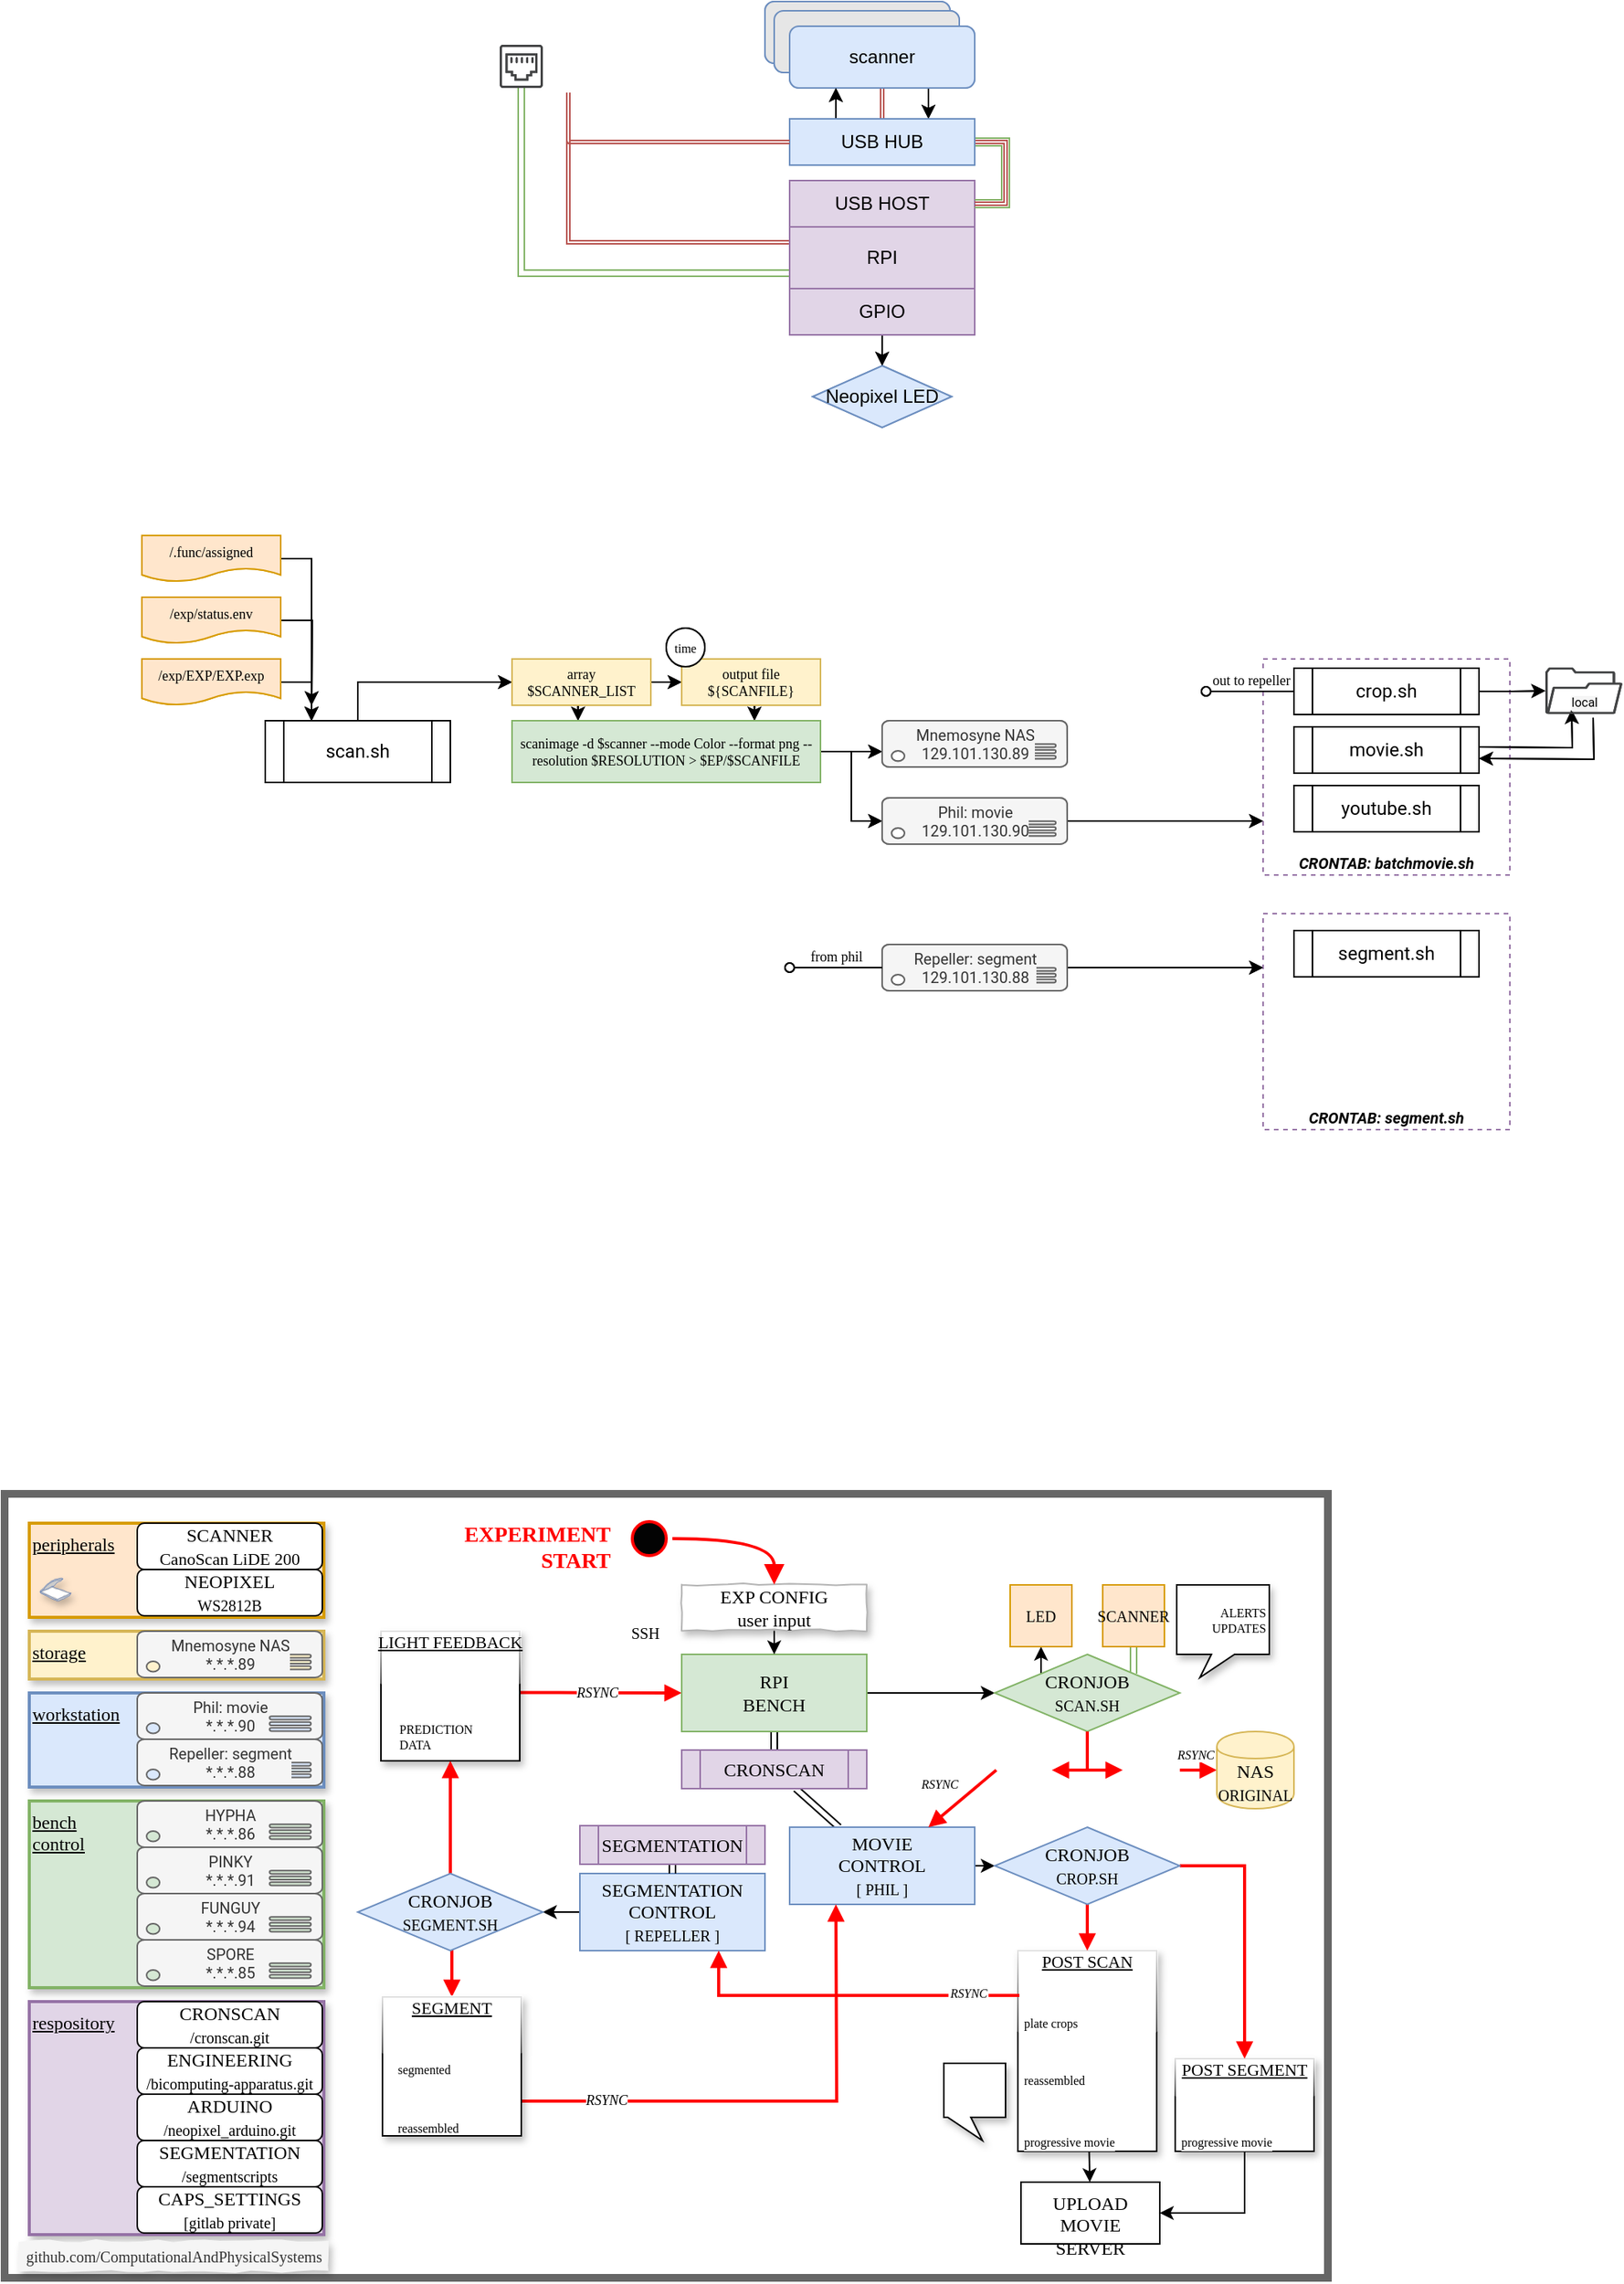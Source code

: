 <mxfile version="13.0.1" type="device"><diagram id="C5RBs43oDa-KdzZeNtuy" name="Page-1"><mxGraphModel dx="1052" dy="733" grid="1" gridSize="10" guides="1" tooltips="1" connect="1" arrows="1" fold="1" page="1" pageScale="1" pageWidth="827" pageHeight="1169" math="0" shadow="0" extFonts="Roboto^https://fonts.googleapis.com/css?family=Roboto|Work sans^https://fonts.googleapis.com/css?family=Work+sans"><root><mxCell id="WIyWlLk6GJQsqaUBKTNV-0"/><mxCell id="WIyWlLk6GJQsqaUBKTNV-1" value="CRONFLOW BG" style="" parent="WIyWlLk6GJQsqaUBKTNV-0"/><mxCell id="682hTC7ePXrietDNeLye-471" value="" style="rounded=0;whiteSpace=wrap;html=1;shadow=0;glass=0;comic=0;labelBackgroundColor=none;strokeWidth=3;fontFamily=Lucida Console;fontSize=9;align=right;" parent="WIyWlLk6GJQsqaUBKTNV-1" vertex="1"><mxGeometry x="10" y="1180" width="860" height="510" as="geometry"/></mxCell><mxCell id="682hTC7ePXrietDNeLye-464" value="" style="verticalLabelPosition=bottom;verticalAlign=top;html=1;shape=mxgraph.basic.frame;dx=2;rounded=0;shadow=0;glass=0;comic=0;labelBackgroundColor=#ffffff;strokeColor=#666666;strokeWidth=3;fillColor=none;fontFamily=Lucida Console;fontSize=11;align=center;fontColor=#333333;gradientColor=none;gradientDirection=east;" parent="WIyWlLk6GJQsqaUBKTNV-1" vertex="1"><mxGeometry x="10" y="1180" width="860" height="510" as="geometry"/></mxCell><mxCell id="682hTC7ePXrietDNeLye-329" value="CRONFLOW DIAG" style="" parent="WIyWlLk6GJQsqaUBKTNV-0"/><mxCell id="682hTC7ePXrietDNeLye-383" style="edgeStyle=orthogonalEdgeStyle;rounded=0;comic=0;orthogonalLoop=1;jettySize=auto;html=1;exitX=1;exitY=0.5;exitDx=0;exitDy=0;shadow=0;labelBackgroundColor=#ffffff;endArrow=block;endFill=1;strokeWidth=2;fontFamily=Lucida Console;fontSize=8;fontColor=none;fillColor=#f8cecc;strokeColor=#FF0000;entryX=0;entryY=0.5;entryDx=0;entryDy=0;" parent="682hTC7ePXrietDNeLye-329" source="682hTC7ePXrietDNeLye-459" target="682hTC7ePXrietDNeLye-406" edge="1"><mxGeometry relative="1" as="geometry"><mxPoint x="370" y="1310" as="targetPoint"/></mxGeometry></mxCell><mxCell id="682hTC7ePXrietDNeLye-384" value="RSYNC" style="edgeLabel;html=1;align=center;verticalAlign=middle;resizable=0;points=[];fontSize=9;fontFamily=Lucida Console;fontColor=#030303;fontStyle=2" parent="682hTC7ePXrietDNeLye-383" vertex="1" connectable="0"><mxGeometry x="0.313" relative="1" as="geometry"><mxPoint as="offset"/></mxGeometry></mxCell><mxCell id="682hTC7ePXrietDNeLye-385" value="LIGHT FEEDBACK" style="rounded=0;whiteSpace=wrap;html=1;strokeWidth=1;verticalAlign=top;align=center;fontFamily=Lucida Console;shadow=1;fontStyle=4;comic=0;strokeColor=#000000;glass=1;fontSize=11;spacing=-4;" parent="682hTC7ePXrietDNeLye-329" vertex="1"><mxGeometry x="255" y="1270" width="90" height="84" as="geometry"/></mxCell><mxCell id="682hTC7ePXrietDNeLye-386" style="edgeStyle=orthogonalEdgeStyle;rounded=0;comic=0;orthogonalLoop=1;jettySize=auto;html=1;exitX=0.5;exitY=1;exitDx=0;exitDy=0;entryX=1;entryY=0.5;entryDx=0;entryDy=0;shadow=0;labelBackgroundColor=#ffffff;endArrow=classic;endFill=1;strokeWidth=1;fontFamily=Lucida Console;fontSize=11;fontColor=none;" parent="682hTC7ePXrietDNeLye-329" source="682hTC7ePXrietDNeLye-387" target="682hTC7ePXrietDNeLye-392" edge="1"><mxGeometry relative="1" as="geometry"/></mxCell><mxCell id="682hTC7ePXrietDNeLye-387" value="&lt;font style=&quot;font-size: 11px&quot;&gt;POST SEGMENT&lt;/font&gt;" style="rounded=0;whiteSpace=wrap;html=1;strokeWidth=1;verticalAlign=top;align=center;fontFamily=Lucida Console;shadow=1;fontStyle=4;comic=0;strokeColor=#000000;glass=1;spacingBottom=0;spacing=-4;fontSize=11;" parent="682hTC7ePXrietDNeLye-329" vertex="1"><mxGeometry x="770" y="1547" width="90" height="60" as="geometry"/></mxCell><mxCell id="682hTC7ePXrietDNeLye-388" value="" style="whiteSpace=wrap;html=1;shape=mxgraph.basic.rectCallout;dx=30;dy=15;boundedLbl=1;rounded=0;shadow=1;glass=1;comic=0;labelBackgroundColor=none;strokeWidth=1;fontFamily=Lucida Console;fontSize=8;align=right;flipH=1;" parent="682hTC7ePXrietDNeLye-329" vertex="1"><mxGeometry x="620" y="1550" width="40" height="50" as="geometry"/></mxCell><mxCell id="682hTC7ePXrietDNeLye-389" value="EXP CONFIG&lt;br&gt;user input" style="rounded=0;whiteSpace=wrap;html=1;comic=1;shadow=1;strokeColor=#B3B3B3;fontFamily=Lucida Console;" parent="682hTC7ePXrietDNeLye-329" vertex="1"><mxGeometry x="450" y="1239.75" width="120" height="30" as="geometry"/></mxCell><mxCell id="682hTC7ePXrietDNeLye-390" value="" style="edgeStyle=none;rounded=0;comic=0;orthogonalLoop=1;jettySize=auto;html=1;shadow=0;labelBackgroundColor=#ffffff;endArrow=classic;endFill=1;strokeWidth=1;fontFamily=Lucida Console;fontSize=8;fontColor=#000000;" parent="682hTC7ePXrietDNeLye-329" source="682hTC7ePXrietDNeLye-391" target="682hTC7ePXrietDNeLye-392" edge="1"><mxGeometry relative="1" as="geometry"/></mxCell><mxCell id="682hTC7ePXrietDNeLye-391" value="POST SCAN" style="rounded=0;whiteSpace=wrap;html=1;strokeWidth=1;verticalAlign=top;align=center;fontFamily=Lucida Console;shadow=1;fontStyle=4;comic=0;strokeColor=#000000;glass=1;spacingBottom=0;spacing=-4;fontSize=11;" parent="682hTC7ePXrietDNeLye-329" vertex="1"><mxGeometry x="668" y="1477" width="90" height="130" as="geometry"/></mxCell><mxCell id="682hTC7ePXrietDNeLye-392" value="UPLOAD MOVIE &lt;br&gt;SERVER" style="rounded=0;whiteSpace=wrap;html=1;strokeWidth=1;verticalAlign=top;align=center;fontFamily=Lucida Console;shadow=0;fontStyle=0;comic=0;strokeColor=#000000;glass=0;" parent="682hTC7ePXrietDNeLye-329" vertex="1"><mxGeometry x="670" y="1627" width="90" height="40" as="geometry"/></mxCell><mxCell id="682hTC7ePXrietDNeLye-393" value="bench&lt;br&gt;control" style="rounded=0;whiteSpace=wrap;html=1;fillColor=#d5e8d4;strokeColor=#82b366;strokeWidth=2;verticalAlign=top;align=left;fontFamily=Work sans;shadow=1;fontStyle=4" parent="682hTC7ePXrietDNeLye-329" vertex="1"><mxGeometry x="27" y="1380" width="191" height="121" as="geometry"/></mxCell><mxCell id="682hTC7ePXrietDNeLye-394" value="storage" style="rounded=0;whiteSpace=wrap;html=1;fillColor=#fff2cc;strokeColor=#d6b656;strokeWidth=2;verticalAlign=top;align=left;fontFamily=Work sans;shadow=1;fontStyle=4" parent="682hTC7ePXrietDNeLye-329" vertex="1"><mxGeometry x="27" y="1270" width="191" height="31" as="geometry"/></mxCell><mxCell id="682hTC7ePXrietDNeLye-395" value="workstation" style="rounded=0;whiteSpace=wrap;html=1;fillColor=#dae8fc;strokeColor=#6c8ebf;strokeWidth=2;verticalAlign=top;align=left;fontFamily=Work sans;shadow=1;fontStyle=4" parent="682hTC7ePXrietDNeLye-329" vertex="1"><mxGeometry x="27" y="1310" width="191" height="61" as="geometry"/></mxCell><mxCell id="682hTC7ePXrietDNeLye-396" value="" style="rounded=0;orthogonalLoop=1;jettySize=auto;html=1;entryX=0;entryY=0.25;entryDx=0;entryDy=0;strokeColor=none;fontFamily=Lucida Console;" parent="682hTC7ePXrietDNeLye-329" source="682hTC7ePXrietDNeLye-389" target="682hTC7ePXrietDNeLye-400" edge="1"><mxGeometry relative="1" as="geometry"/></mxCell><mxCell id="682hTC7ePXrietDNeLye-397" value="" style="edgeStyle=orthogonalEdgeStyle;rounded=0;orthogonalLoop=1;jettySize=auto;html=1;fontFamily=Lucida Console;fontSize=10;shape=link;" parent="682hTC7ePXrietDNeLye-329" source="682hTC7ePXrietDNeLye-400" target="682hTC7ePXrietDNeLye-406" edge="1"><mxGeometry relative="1" as="geometry"/></mxCell><mxCell id="682hTC7ePXrietDNeLye-398" style="rounded=0;orthogonalLoop=1;jettySize=auto;html=1;exitX=1;exitY=0.5;exitDx=0;exitDy=0;entryX=0;entryY=0.5;entryDx=0;entryDy=0;endArrow=classic;endFill=1;fontFamily=Lucida Console;fontSize=10;" parent="682hTC7ePXrietDNeLye-329" source="682hTC7ePXrietDNeLye-406" target="682hTC7ePXrietDNeLye-410" edge="1"><mxGeometry relative="1" as="geometry"/></mxCell><mxCell id="682hTC7ePXrietDNeLye-399" value="" style="edgeStyle=none;shape=link;rounded=0;orthogonalLoop=1;jettySize=auto;html=1;endArrow=classic;endFill=1;fontFamily=Lucida Console;fontSize=10;" parent="682hTC7ePXrietDNeLye-329" source="682hTC7ePXrietDNeLye-400" target="682hTC7ePXrietDNeLye-403" edge="1"><mxGeometry relative="1" as="geometry"/></mxCell><mxCell id="682hTC7ePXrietDNeLye-400" value="CRONSCAN" style="shape=process;whiteSpace=wrap;html=1;backgroundOutline=1;fontFamily=Lucida Console;fontSize=12;align=center;strokeColor=#9673a6;fillColor=#e1d5e7;" parent="682hTC7ePXrietDNeLye-329" vertex="1"><mxGeometry x="450" y="1347" width="120" height="25" as="geometry"/></mxCell><mxCell id="682hTC7ePXrietDNeLye-401" style="edgeStyle=none;rounded=0;comic=0;orthogonalLoop=1;jettySize=auto;html=1;exitX=1;exitY=0.5;exitDx=0;exitDy=0;entryX=0;entryY=0.5;entryDx=0;entryDy=0;shadow=0;labelBackgroundColor=#ffffff;endArrow=classic;endFill=1;strokeWidth=1;fontFamily=Lucida Console;fontSize=8;" parent="682hTC7ePXrietDNeLye-329" source="682hTC7ePXrietDNeLye-403" target="682hTC7ePXrietDNeLye-443" edge="1"><mxGeometry relative="1" as="geometry"/></mxCell><mxCell id="682hTC7ePXrietDNeLye-402" style="edgeStyle=orthogonalEdgeStyle;rounded=0;comic=0;orthogonalLoop=1;jettySize=auto;html=1;exitX=1;exitY=0.5;exitDx=0;exitDy=0;entryX=0.5;entryY=0;entryDx=0;entryDy=0;shadow=0;labelBackgroundColor=#ffffff;endArrow=block;endFill=1;strokeWidth=2;fontFamily=Lucida Console;fontSize=8;fontColor=none;fillColor=#f8cecc;strokeColor=#FF0000;" parent="682hTC7ePXrietDNeLye-329" source="682hTC7ePXrietDNeLye-443" target="682hTC7ePXrietDNeLye-387" edge="1"><mxGeometry relative="1" as="geometry"><mxPoint x="607" y="1483" as="targetPoint"/></mxGeometry></mxCell><mxCell id="682hTC7ePXrietDNeLye-403" value="MOVIE &lt;br&gt;CONTROL&lt;br&gt;&lt;font style=&quot;font-size: 10px&quot;&gt;[ PHIL ]&lt;/font&gt;" style="rounded=0;whiteSpace=wrap;html=1;fontFamily=Lucida Console;fontSize=12;align=center;strokeColor=#6c8ebf;fillColor=#dae8fc;" parent="682hTC7ePXrietDNeLye-329" vertex="1"><mxGeometry x="520" y="1397" width="120" height="50" as="geometry"/></mxCell><mxCell id="682hTC7ePXrietDNeLye-404" style="edgeStyle=none;rounded=0;orthogonalLoop=1;jettySize=auto;html=1;exitX=0;exitY=0.5;exitDx=0;exitDy=0;entryX=1;entryY=0.5;entryDx=0;entryDy=0;endArrow=classic;endFill=1;fontFamily=Lucida Console;fontSize=10;" parent="682hTC7ePXrietDNeLye-329" source="682hTC7ePXrietDNeLye-405" target="682hTC7ePXrietDNeLye-440" edge="1"><mxGeometry relative="1" as="geometry"/></mxCell><mxCell id="682hTC7ePXrietDNeLye-405" value="SEGMENTATION&lt;br&gt;&lt;div&gt;CONTROL&lt;/div&gt;&lt;div&gt;&lt;font style=&quot;font-size: 10px&quot;&gt;[ REPELLER ]&lt;/font&gt;&lt;br&gt;&lt;/div&gt;" style="rounded=0;whiteSpace=wrap;html=1;fontFamily=Lucida Console;fontSize=12;align=center;strokeColor=#6c8ebf;fillColor=#dae8fc;" parent="682hTC7ePXrietDNeLye-329" vertex="1"><mxGeometry x="384" y="1427" width="120" height="50" as="geometry"/></mxCell><mxCell id="682hTC7ePXrietDNeLye-406" value="RPI&lt;br&gt;BENCH" style="rounded=0;whiteSpace=wrap;html=1;fontFamily=Lucida Console;fontSize=12;fontColor=#000000;align=center;strokeColor=#82b366;fillColor=#d5e8d4;" parent="682hTC7ePXrietDNeLye-329" vertex="1"><mxGeometry x="450" y="1285" width="120" height="50" as="geometry"/></mxCell><mxCell id="682hTC7ePXrietDNeLye-407" style="rounded=0;orthogonalLoop=1;jettySize=auto;html=1;exitX=0;exitY=0;exitDx=0;exitDy=0;entryX=0.5;entryY=1;entryDx=0;entryDy=0;fontFamily=Lucida Console;" parent="682hTC7ePXrietDNeLye-329" source="682hTC7ePXrietDNeLye-410" target="682hTC7ePXrietDNeLye-413" edge="1"><mxGeometry relative="1" as="geometry"><mxPoint x="845" y="1315" as="sourcePoint"/></mxGeometry></mxCell><mxCell id="682hTC7ePXrietDNeLye-408" style="edgeStyle=none;rounded=0;orthogonalLoop=1;jettySize=auto;html=1;exitX=1;exitY=0;exitDx=0;exitDy=0;entryX=0.5;entryY=1;entryDx=0;entryDy=0;labelBackgroundColor=#ffffff;endArrow=oval;endFill=0;fontFamily=Lucida Console;fontSize=10;shape=link;fillColor=#d5e8d4;strokeColor=#82b366;" parent="682hTC7ePXrietDNeLye-329" source="682hTC7ePXrietDNeLye-410" target="682hTC7ePXrietDNeLye-412" edge="1"><mxGeometry relative="1" as="geometry"/></mxCell><mxCell id="682hTC7ePXrietDNeLye-409" style="edgeStyle=elbowEdgeStyle;rounded=0;comic=0;orthogonalLoop=1;jettySize=auto;html=1;exitX=0.5;exitY=1;exitDx=0;exitDy=0;shadow=0;labelBackgroundColor=#ffffff;endArrow=block;endFill=1;strokeWidth=2;fontFamily=Lucida Console;fontSize=11;fontColor=none;fillColor=#f8cecc;strokeColor=#FF0000;" parent="682hTC7ePXrietDNeLye-329" source="682hTC7ePXrietDNeLye-410" edge="1"><mxGeometry relative="1" as="geometry"><mxPoint x="690" y="1360" as="targetPoint"/><Array as="points"><mxPoint x="713" y="1350"/></Array></mxGeometry></mxCell><mxCell id="682hTC7ePXrietDNeLye-410" value="CRONJOB&lt;br&gt;&lt;font style=&quot;font-size: 10px&quot;&gt;SCAN.SH&lt;/font&gt;" style="rhombus;whiteSpace=wrap;html=1;fontFamily=Lucida Console;fontSize=12;fontColor=#000000;align=center;strokeColor=#82b366;fillColor=#d5e8d4;rounded=0;" parent="682hTC7ePXrietDNeLye-329" vertex="1"><mxGeometry x="653" y="1285" width="120" height="50" as="geometry"/></mxCell><mxCell id="682hTC7ePXrietDNeLye-411" value="RSYNC" style="edgeStyle=none;rounded=0;orthogonalLoop=1;jettySize=auto;html=1;exitX=1;exitY=0.5;exitDx=0;exitDy=0;entryX=0;entryY=0.5;entryDx=0;entryDy=0;endArrow=block;endFill=1;fontFamily=Lucida Console;fontSize=8;labelBackgroundColor=#ffffff;strokeWidth=2;comic=0;fontStyle=2;fillColor=#f8cecc;strokeColor=#FF0000;" parent="682hTC7ePXrietDNeLye-329" source="682hTC7ePXrietDNeLye-446" target="682hTC7ePXrietDNeLye-416" edge="1"><mxGeometry x="-0.176" y="10" relative="1" as="geometry"><mxPoint x="760" y="1360" as="sourcePoint"/><mxPoint as="offset"/></mxGeometry></mxCell><mxCell id="682hTC7ePXrietDNeLye-412" value="SCANNER" style="rounded=0;whiteSpace=wrap;html=1;fillColor=#ffe6cc;strokeColor=#d79b00;fontFamily=Lucida Console;align=center;fontSize=10;" parent="682hTC7ePXrietDNeLye-329" vertex="1"><mxGeometry x="723" y="1240" width="40" height="40" as="geometry"/></mxCell><mxCell id="682hTC7ePXrietDNeLye-413" value="LED" style="rounded=0;whiteSpace=wrap;html=1;fillColor=#ffe6cc;strokeColor=#d79b00;fontFamily=Lucida Console;fontSize=10;" parent="682hTC7ePXrietDNeLye-329" vertex="1"><mxGeometry x="663" y="1240" width="40" height="40" as="geometry"/></mxCell><mxCell id="682hTC7ePXrietDNeLye-414" value="Mnemosyne NAS&lt;br&gt;*.*.*.89" style="verticalLabelPosition=middle;html=1;verticalAlign=middle;align=center;strokeColor=#666666;fillColor=#f5f5f5;shape=mxgraph.azure.server;shadow=0;fontFamily=Roboto;fontSize=10;fontColor=#333333;labelPosition=center;labelBackgroundColor=#F5F5F5;" parent="682hTC7ePXrietDNeLye-329" vertex="1"><mxGeometry x="97" y="1270" width="120" height="30" as="geometry"/></mxCell><mxCell id="682hTC7ePXrietDNeLye-415" value="Phil: movie&lt;br&gt;*.*.*.90" style="verticalLabelPosition=middle;html=1;verticalAlign=middle;align=center;strokeColor=#666666;fillColor=#f5f5f5;shape=mxgraph.azure.server;shadow=0;fontFamily=Roboto;fontSize=10;fontColor=#333333;labelPosition=center;labelBackgroundColor=#F5F5F5;" parent="682hTC7ePXrietDNeLye-329" vertex="1"><mxGeometry x="97" y="1310" width="120" height="30" as="geometry"/></mxCell><mxCell id="682hTC7ePXrietDNeLye-416" value="&lt;font style=&quot;font-size: 12px&quot;&gt;NAS &lt;font style=&quot;font-size: 10px&quot;&gt;ORIGINAL&lt;/font&gt;&lt;/font&gt;" style="shape=cylinder;whiteSpace=wrap;html=1;boundedLbl=1;backgroundOutline=1;fontFamily=Lucida Console;fontSize=10;align=center;strokeColor=#d6b656;fillColor=#fff2cc;verticalAlign=middle;" parent="682hTC7ePXrietDNeLye-329" vertex="1"><mxGeometry x="797" y="1335" width="50" height="50" as="geometry"/></mxCell><mxCell id="682hTC7ePXrietDNeLye-417" value="Repeller: segment&lt;br&gt;*.*.*.88" style="verticalLabelPosition=middle;html=1;verticalAlign=middle;align=center;strokeColor=#666666;fillColor=#f5f5f5;shape=mxgraph.azure.server;shadow=0;fontFamily=Roboto;fontSize=10;fontColor=#333333;labelPosition=center;labelBackgroundColor=#F5F5F5;" parent="682hTC7ePXrietDNeLye-329" vertex="1"><mxGeometry x="97" y="1340" width="120" height="30" as="geometry"/></mxCell><mxCell id="682hTC7ePXrietDNeLye-418" value="HYPHA&lt;br&gt;*.*.*.86" style="verticalLabelPosition=middle;html=1;verticalAlign=middle;align=center;strokeColor=#666666;fillColor=#f5f5f5;shape=mxgraph.azure.server;shadow=0;fontFamily=Roboto;fontSize=10;fontColor=#333333;labelPosition=center;labelBackgroundColor=#F5F5F5;" parent="682hTC7ePXrietDNeLye-329" vertex="1"><mxGeometry x="97" y="1380" width="120" height="30" as="geometry"/></mxCell><mxCell id="682hTC7ePXrietDNeLye-419" value="PINKY&lt;br&gt;&lt;div&gt;*.*.*.91&lt;/div&gt;" style="verticalLabelPosition=middle;html=1;verticalAlign=middle;align=center;strokeColor=#666666;fillColor=#f5f5f5;shape=mxgraph.azure.server;shadow=0;fontFamily=Roboto;fontSize=10;fontColor=#333333;labelPosition=center;labelBackgroundColor=#F5F5F5;" parent="682hTC7ePXrietDNeLye-329" vertex="1"><mxGeometry x="97" y="1410" width="120" height="30" as="geometry"/></mxCell><mxCell id="682hTC7ePXrietDNeLye-420" value="FUNGUY&lt;br&gt;*.*.*.94" style="verticalLabelPosition=middle;html=1;verticalAlign=middle;align=center;strokeColor=#666666;fillColor=#f5f5f5;shape=mxgraph.azure.server;shadow=0;fontFamily=Roboto;fontSize=10;fontColor=#333333;labelPosition=center;labelBackgroundColor=#F5F5F5;" parent="682hTC7ePXrietDNeLye-329" vertex="1"><mxGeometry x="97" y="1440" width="120" height="30" as="geometry"/></mxCell><mxCell id="682hTC7ePXrietDNeLye-421" value="SPORE&lt;br&gt;*.*.*.85" style="verticalLabelPosition=middle;html=1;verticalAlign=middle;align=center;strokeColor=#666666;fillColor=#f5f5f5;shape=mxgraph.azure.server;shadow=0;fontFamily=Roboto;fontSize=10;fontColor=#333333;labelPosition=center;labelBackgroundColor=#F5F5F5;" parent="682hTC7ePXrietDNeLye-329" vertex="1"><mxGeometry x="97" y="1470" width="120" height="30" as="geometry"/></mxCell><mxCell id="682hTC7ePXrietDNeLye-422" value="" style="shape=image;html=1;verticalAlign=top;verticalLabelPosition=bottom;labelBackgroundColor=#ffffff;imageAspect=0;aspect=fixed;image=https://cdn3.iconfinder.com/data/icons/logos-and-brands-adobe/512/272_Raspberry_Pi-128.png;fillColor=#E6E6E6;" parent="682hTC7ePXrietDNeLye-329" vertex="1"><mxGeometry x="33" y="1460" width="30" height="30" as="geometry"/></mxCell><mxCell id="682hTC7ePXrietDNeLye-423" value="" style="shape=image;html=1;verticalAlign=top;verticalLabelPosition=bottom;labelBackgroundColor=#ffffff;imageAspect=0;aspect=fixed;image=https://cdn0.iconfinder.com/data/icons/flat-round-system/512/ubuntu-128.png;fillColor=#E6E6E6;" parent="682hTC7ePXrietDNeLye-329" vertex="1"><mxGeometry x="33" y="1346" width="18" height="18" as="geometry"/></mxCell><mxCell id="682hTC7ePXrietDNeLye-424" value="" style="shape=image;html=1;verticalAlign=top;verticalLabelPosition=bottom;labelBackgroundColor=#ffffff;imageAspect=0;aspect=fixed;image=https://cdn2.iconfinder.com/data/icons/shiny-icon-set/64/icon-13.png;shadow=0;dashed=0;fontFamily=Helvetica;fontSize=12;fontColor=#000000;align=center;strokeColor=#6c8ebf;fillColor=#B3B3B3;" parent="682hTC7ePXrietDNeLye-329" vertex="1"><mxGeometry x="68" y="1270" width="28.0" height="28.0" as="geometry"/></mxCell><mxCell id="682hTC7ePXrietDNeLye-425" value="respository" style="rounded=0;whiteSpace=wrap;html=1;fillColor=#e1d5e7;strokeColor=#9673a6;strokeWidth=2;verticalAlign=top;align=left;fontFamily=Work sans;shadow=1;fontStyle=4" parent="682hTC7ePXrietDNeLye-329" vertex="1"><mxGeometry x="27" y="1510" width="191" height="151" as="geometry"/></mxCell><mxCell id="682hTC7ePXrietDNeLye-426" value="" style="shape=image;html=1;verticalAlign=top;verticalLabelPosition=bottom;labelBackgroundColor=#ffffff;imageAspect=0;aspect=fixed;image=https://cdn0.iconfinder.com/data/icons/octicons/1024/repo-forked-128.png;rounded=0;shadow=0;fillColor=#ffffff;fontFamily=Work sans;align=center;" parent="682hTC7ePXrietDNeLye-329" vertex="1"><mxGeometry x="37" y="1608" width="22" height="22" as="geometry"/></mxCell><mxCell id="682hTC7ePXrietDNeLye-427" value="CRONSCAN&lt;br&gt;&lt;font style=&quot;font-size: 10px&quot;&gt;/cronscan.git&lt;/font&gt;" style="rounded=1;whiteSpace=wrap;html=1;shadow=0;fillColor=#ffffff;fontFamily=Work sans;align=center;" parent="682hTC7ePXrietDNeLye-329" vertex="1"><mxGeometry x="97" y="1510" width="120" height="30" as="geometry"/></mxCell><mxCell id="682hTC7ePXrietDNeLye-428" value="SEGMENTATION&lt;br&gt;&lt;font style=&quot;font-size: 10px&quot;&gt;/segmentscripts&lt;br&gt;&lt;/font&gt;" style="rounded=1;whiteSpace=wrap;html=1;shadow=0;fillColor=#ffffff;fontFamily=Work sans;align=center;" parent="682hTC7ePXrietDNeLye-329" vertex="1"><mxGeometry x="97" y="1600" width="120" height="30" as="geometry"/></mxCell><mxCell id="682hTC7ePXrietDNeLye-429" value="ENGINEERING&lt;br&gt;&lt;font style=&quot;font-size: 10px&quot;&gt;/bicomputing-apparatus.git&lt;/font&gt;" style="rounded=1;whiteSpace=wrap;html=1;shadow=0;fillColor=#ffffff;fontFamily=Work sans;align=center;" parent="682hTC7ePXrietDNeLye-329" vertex="1"><mxGeometry x="97" y="1540" width="120" height="30" as="geometry"/></mxCell><mxCell id="682hTC7ePXrietDNeLye-430" value="ARDUINO&lt;br&gt;&lt;font style=&quot;font-size: 10px&quot;&gt;/neopixel_arduino.git&lt;/font&gt;" style="rounded=1;whiteSpace=wrap;html=1;shadow=0;fillColor=#ffffff;fontFamily=Work sans;align=center;" parent="682hTC7ePXrietDNeLye-329" vertex="1"><mxGeometry x="97" y="1570" width="120" height="30" as="geometry"/></mxCell><mxCell id="682hTC7ePXrietDNeLye-431" value="CAPS_SETTINGS&lt;br&gt;&lt;font style=&quot;font-size: 10px&quot;&gt;[gitlab private]&lt;/font&gt;" style="rounded=1;whiteSpace=wrap;html=1;shadow=0;fillColor=#ffffff;fontFamily=Work sans;align=center;" parent="682hTC7ePXrietDNeLye-329" vertex="1"><mxGeometry x="97" y="1630" width="120" height="30" as="geometry"/></mxCell><mxCell id="682hTC7ePXrietDNeLye-432" value="github.com/ComputationalAndPhysicalSystems" style="rounded=0;whiteSpace=wrap;html=1;shadow=1;labelBackgroundColor=none;fillColor=#f5f5f5;fontFamily=Work sans;fontSize=10;align=left;strokeColor=none;fontColor=#333333;comic=1;spacing=5;" parent="682hTC7ePXrietDNeLye-329" vertex="1"><mxGeometry x="20" y="1665" width="201" height="20" as="geometry"/></mxCell><mxCell id="682hTC7ePXrietDNeLye-433" value="peripherals" style="rounded=0;whiteSpace=wrap;html=1;fillColor=#ffe6cc;strokeColor=#d79b00;strokeWidth=2;verticalAlign=top;align=left;fontFamily=Work sans;shadow=1;fontStyle=4" parent="682hTC7ePXrietDNeLye-329" vertex="1"><mxGeometry x="27" y="1200" width="191" height="61" as="geometry"/></mxCell><mxCell id="682hTC7ePXrietDNeLye-434" value="" style="fontColor=#0066CC;verticalAlign=top;verticalLabelPosition=bottom;labelPosition=center;align=center;html=1;outlineConnect=0;fillColor=#CCCCCC;strokeColor=#6881B3;gradientColor=none;gradientDirection=north;strokeWidth=2;shape=mxgraph.networks.scanner;rounded=0;shadow=1;comic=1;labelBackgroundColor=none;aspect=fixed;" parent="682hTC7ePXrietDNeLye-329" vertex="1"><mxGeometry x="34" y="1235.5" width="20" height="15" as="geometry"/></mxCell><mxCell id="682hTC7ePXrietDNeLye-435" value="" style="shape=image;html=1;verticalAlign=top;verticalLabelPosition=bottom;labelBackgroundColor=#ffffff;imageAspect=0;aspect=fixed;image=https://cdn2.iconfinder.com/data/icons/fatcow/32x32/led.png;rounded=0;shadow=1;comic=1;fillColor=#ffffff;fontFamily=Work sans;fontSize=10;align=left;imageBackground=none;" parent="682hTC7ePXrietDNeLye-329" vertex="1"><mxGeometry x="68" y="1235" width="20" height="20" as="geometry"/></mxCell><mxCell id="682hTC7ePXrietDNeLye-436" value="SCANNER&lt;br&gt;&lt;font style=&quot;font-size: 11px&quot;&gt;&lt;span&gt;CanoScan LiDE 200&lt;/span&gt;&lt;/font&gt;" style="rounded=1;whiteSpace=wrap;html=1;shadow=0;fillColor=#ffffff;fontFamily=Work sans;align=center;" parent="682hTC7ePXrietDNeLye-329" vertex="1"><mxGeometry x="97" y="1200" width="120" height="30" as="geometry"/></mxCell><mxCell id="682hTC7ePXrietDNeLye-437" value="&lt;div&gt;NEOPIXEL&lt;/div&gt;&lt;font style=&quot;font-size: 10px&quot;&gt;WS2812B&lt;/font&gt;" style="rounded=1;whiteSpace=wrap;html=1;shadow=0;fillColor=#ffffff;fontFamily=Work sans;align=center;" parent="682hTC7ePXrietDNeLye-329" vertex="1"><mxGeometry x="97" y="1230" width="120" height="30" as="geometry"/></mxCell><mxCell id="682hTC7ePXrietDNeLye-438" style="edgeStyle=orthogonalEdgeStyle;rounded=0;comic=0;orthogonalLoop=1;jettySize=auto;html=1;exitX=0.5;exitY=1;exitDx=0;exitDy=0;entryX=0.5;entryY=0;entryDx=0;entryDy=0;shadow=0;labelBackgroundColor=#ffffff;endArrow=block;endFill=1;strokeWidth=2;fontFamily=Lucida Console;fontSize=8;fontColor=none;fillColor=#f8cecc;strokeColor=#FF0000;" parent="682hTC7ePXrietDNeLye-329" source="682hTC7ePXrietDNeLye-440" target="682hTC7ePXrietDNeLye-456" edge="1"><mxGeometry relative="1" as="geometry"/></mxCell><mxCell id="682hTC7ePXrietDNeLye-439" style="edgeStyle=orthogonalEdgeStyle;rounded=0;comic=0;orthogonalLoop=1;jettySize=auto;html=1;exitX=0.5;exitY=0;exitDx=0;exitDy=0;entryX=0.5;entryY=1;entryDx=0;entryDy=0;shadow=0;labelBackgroundColor=#ffffff;endArrow=block;endFill=1;strokeWidth=2;fontFamily=Lucida Console;fontSize=8;fontColor=none;fillColor=#f8cecc;strokeColor=#FF0000;" parent="682hTC7ePXrietDNeLye-329" source="682hTC7ePXrietDNeLye-440" target="682hTC7ePXrietDNeLye-385" edge="1"><mxGeometry relative="1" as="geometry"/></mxCell><mxCell id="682hTC7ePXrietDNeLye-440" value="CRONJOB&lt;br&gt;&lt;font style=&quot;font-size: 10px&quot;&gt;SEGMENT.SH&lt;/font&gt;" style="rhombus;whiteSpace=wrap;html=1;fontFamily=Lucida Console;fontSize=12;align=center;strokeColor=#6c8ebf;fillColor=#dae8fc;rounded=0;" parent="682hTC7ePXrietDNeLye-329" vertex="1"><mxGeometry x="240" y="1427" width="120" height="50" as="geometry"/></mxCell><mxCell id="682hTC7ePXrietDNeLye-441" value="RSYNC" style="edgeStyle=none;rounded=0;orthogonalLoop=1;jettySize=auto;html=1;entryX=0.75;entryY=0;entryDx=0;entryDy=0;endArrow=block;endFill=1;fontFamily=Lucida Console;fontSize=8;exitX=0;exitY=0.5;exitDx=0;exitDy=0;comic=0;strokeWidth=2;fontStyle=2;fillColor=#f8cecc;strokeColor=#FF0000;" parent="682hTC7ePXrietDNeLye-329" source="682hTC7ePXrietDNeLye-444" target="682hTC7ePXrietDNeLye-403" edge="1"><mxGeometry x="0.171" y="-17" relative="1" as="geometry"><mxPoint x="660" y="1360" as="sourcePoint"/><mxPoint as="offset"/></mxGeometry></mxCell><mxCell id="682hTC7ePXrietDNeLye-442" style="edgeStyle=none;rounded=0;comic=0;orthogonalLoop=1;jettySize=auto;html=1;exitX=0.5;exitY=1;exitDx=0;exitDy=0;entryX=0.5;entryY=0;entryDx=0;entryDy=0;shadow=0;labelBackgroundColor=#ffffff;endArrow=block;endFill=1;strokeWidth=2;fontFamily=Lucida Console;fontSize=8;fontColor=#000000;fillColor=#f8cecc;strokeColor=#FF0000;" parent="682hTC7ePXrietDNeLye-329" source="682hTC7ePXrietDNeLye-443" target="682hTC7ePXrietDNeLye-391" edge="1"><mxGeometry relative="1" as="geometry"><mxPoint x="703" y="1477" as="sourcePoint"/></mxGeometry></mxCell><mxCell id="682hTC7ePXrietDNeLye-443" value="CRONJOB&lt;br&gt;&lt;font style=&quot;font-size: 10px&quot;&gt;CROP.SH&lt;/font&gt;" style="rhombus;whiteSpace=wrap;html=1;fontFamily=Lucida Console;fontSize=12;align=center;strokeColor=#6c8ebf;fillColor=#dae8fc;rounded=0;" parent="682hTC7ePXrietDNeLye-329" vertex="1"><mxGeometry x="653" y="1397" width="120" height="50" as="geometry"/></mxCell><mxCell id="682hTC7ePXrietDNeLye-444" value="" style="shape=image;html=1;verticalAlign=top;verticalLabelPosition=bottom;labelBackgroundColor=#ffffff;imageAspect=0;aspect=fixed;image=https://cdn3.iconfinder.com/data/icons/file-extension-names-vol-3-2/512/1-128.png;rounded=0;shadow=0;comic=1;strokeColor=#B3B3B3;fillColor=#ffffff;fontFamily=Lucida Console;fontSize=8;align=left;dashed=1;dashPattern=1 4;imageBorder=none;" parent="682hTC7ePXrietDNeLye-329" vertex="1"><mxGeometry x="654" y="1340" width="40" height="40" as="geometry"/></mxCell><mxCell id="682hTC7ePXrietDNeLye-445" value="progressive movie" style="shape=image;html=1;verticalAlign=top;verticalLabelPosition=bottom;labelBackgroundColor=#ffffff;imageAspect=0;aspect=fixed;image=https://cdn3.iconfinder.com/data/icons/file-extension-names-vol-3-2/512/19-128.png;rounded=0;shadow=0;comic=1;strokeColor=#B3B3B3;fillColor=#ffffff;fontFamily=Lucida Console;fontSize=8;align=left;spacingTop=-6;" parent="682hTC7ePXrietDNeLye-329" vertex="1"><mxGeometry x="670" y="1571" width="25" height="25" as="geometry"/></mxCell><mxCell id="682hTC7ePXrietDNeLye-446" value="" style="shape=image;html=1;verticalAlign=top;verticalLabelPosition=bottom;labelBackgroundColor=#ffffff;imageAspect=0;aspect=fixed;image=https://cdn3.iconfinder.com/data/icons/file-extension-names-vol-3-2/512/1-128.png;rounded=0;shadow=0;comic=1;strokeColor=#B3B3B3;fillColor=#ffffff;fontFamily=Lucida Console;fontSize=8;align=left;" parent="682hTC7ePXrietDNeLye-329" vertex="1"><mxGeometry x="733" y="1340" width="40" height="40" as="geometry"/></mxCell><mxCell id="682hTC7ePXrietDNeLye-447" value="plate crops" style="shape=image;verticalAlign=top;verticalLabelPosition=bottom;labelBackgroundColor=none;imageAspect=0;aspect=fixed;image=https://cdn3.iconfinder.com/data/icons/file-extension-names-vol-3-2/512/1-128.png;rounded=0;shadow=0;comic=1;strokeColor=#B3B3B3;fillColor=#ffffff;fontFamily=Lucida Console;fontSize=8;align=left;spacingTop=-6;labelBorderColor=none;fontColor=#000000;imageBackground=none;imageBorder=none;perimeterSpacing=1;strokeWidth=1;dashed=1;html=1;" parent="682hTC7ePXrietDNeLye-329" vertex="1"><mxGeometry x="670" y="1493.5" width="25" height="25" as="geometry"/></mxCell><mxCell id="682hTC7ePXrietDNeLye-448" value="&lt;div&gt;reassembled&lt;/div&gt;" style="shape=image;verticalAlign=top;verticalLabelPosition=bottom;labelBackgroundColor=none;imageAspect=0;aspect=fixed;image=https://cdn3.iconfinder.com/data/icons/file-extension-names-vol-3-2/512/1-128.png;rounded=0;shadow=0;comic=1;strokeColor=#B3B3B3;fillColor=#ffffff;fontFamily=Lucida Console;fontSize=8;align=left;spacingTop=-6;labelBorderColor=none;fontColor=#000000;imageBackground=none;imageBorder=none;perimeterSpacing=1;strokeWidth=1;dashed=1;html=1;" parent="682hTC7ePXrietDNeLye-329" vertex="1"><mxGeometry x="670" y="1531" width="25" height="25" as="geometry"/></mxCell><mxCell id="682hTC7ePXrietDNeLye-449" value="&lt;div&gt;ALERTS&lt;/div&gt;&lt;div&gt; UPDATES&lt;br&gt;&lt;/div&gt;" style="whiteSpace=wrap;html=1;shape=mxgraph.basic.rectCallout;dx=30;dy=15;boundedLbl=1;rounded=0;shadow=1;glass=1;comic=0;labelBackgroundColor=none;strokeWidth=1;fontFamily=Lucida Console;fontSize=8;align=right;" parent="682hTC7ePXrietDNeLye-329" vertex="1"><mxGeometry x="771" y="1240" width="60" height="60" as="geometry"/></mxCell><mxCell id="682hTC7ePXrietDNeLye-450" value="" style="shape=image;html=1;verticalAlign=top;verticalLabelPosition=bottom;labelBackgroundColor=#ffffff;imageAspect=0;aspect=fixed;image=https://cdn3.iconfinder.com/data/icons/social-network-30/512/social-08-128.png;rounded=0;shadow=1;glass=1;comic=0;strokeColor=#000000;strokeWidth=1;fillColor=none;fontFamily=Lucida Console;fontSize=8;fontColor=none;align=center;imageBackground=none;noLabel=1;" parent="682hTC7ePXrietDNeLye-329" vertex="1"><mxGeometry x="774" y="1251" width="20" height="20" as="geometry"/></mxCell><mxCell id="682hTC7ePXrietDNeLye-451" value="SSH" style="shape=image;html=1;verticalAlign=top;verticalLabelPosition=bottom;labelBackgroundColor=#ffffff;imageAspect=0;aspect=fixed;image=https://cdn3.iconfinder.com/data/icons/humano2/128x128/apps/guake.png;rounded=1;shadow=0;comic=0;fillColor=#ffffff;fontFamily=Lucida Console;fontSize=10;align=center;spacingTop=-12;" parent="682hTC7ePXrietDNeLye-329" vertex="1"><mxGeometry x="406" y="1230.5" width="40.5" height="40.5" as="geometry"/></mxCell><mxCell id="682hTC7ePXrietDNeLye-452" style="edgeStyle=none;rounded=0;orthogonalLoop=1;jettySize=auto;html=1;exitX=0.5;exitY=1;exitDx=0;exitDy=0;entryX=0.5;entryY=0;entryDx=0;entryDy=0;fontFamily=Lucida Console;" parent="682hTC7ePXrietDNeLye-329" source="682hTC7ePXrietDNeLye-389" target="682hTC7ePXrietDNeLye-406" edge="1"><mxGeometry relative="1" as="geometry"><mxPoint x="555" y="1215" as="sourcePoint"/><mxPoint x="450" y="1310" as="targetPoint"/></mxGeometry></mxCell><mxCell id="682hTC7ePXrietDNeLye-453" value="" style="shape=image;html=1;verticalAlign=top;verticalLabelPosition=bottom;labelBackgroundColor=#ffffff;imageAspect=0;aspect=fixed;image=https://cdn3.iconfinder.com/data/icons/social-network-30/512/social-08-128.png;rounded=0;shadow=1;glass=1;comic=0;strokeColor=#000000;strokeWidth=1;fillColor=none;fontFamily=Lucida Console;fontSize=8;fontColor=none;align=center;imageBackground=none;noLabel=1;flipH=0;" parent="682hTC7ePXrietDNeLye-329" vertex="1"><mxGeometry x="630" y="1556.5" width="20" height="20" as="geometry"/></mxCell><mxCell id="682hTC7ePXrietDNeLye-454" style="edgeStyle=orthogonalEdgeStyle;rounded=0;comic=0;orthogonalLoop=1;jettySize=auto;html=1;exitX=1;exitY=0.5;exitDx=0;exitDy=0;shadow=0;labelBackgroundColor=#ffffff;endArrow=block;endFill=1;strokeWidth=2;fontFamily=Lucida Console;fontSize=8;fontColor=none;fillColor=#f8cecc;strokeColor=#FF0000;" parent="682hTC7ePXrietDNeLye-329" source="682hTC7ePXrietDNeLye-458" edge="1"><mxGeometry relative="1" as="geometry"><mxPoint x="550" y="1447" as="targetPoint"/></mxGeometry></mxCell><mxCell id="682hTC7ePXrietDNeLye-455" value="&lt;i&gt;&lt;font style=&quot;font-size: 9px&quot;&gt;RSYNC&lt;/font&gt;&lt;/i&gt;" style="edgeLabel;html=1;align=center;verticalAlign=middle;resizable=0;points=[];fontSize=11;fontFamily=Lucida Console;fontColor=none;" parent="682hTC7ePXrietDNeLye-454" vertex="1" connectable="0"><mxGeometry x="-0.429" y="3" relative="1" as="geometry"><mxPoint y="1" as="offset"/></mxGeometry></mxCell><mxCell id="682hTC7ePXrietDNeLye-456" value="&lt;div style=&quot;font-size: 11px;&quot; align=&quot;center&quot;&gt;SEGMENT&lt;/div&gt;" style="rounded=0;whiteSpace=wrap;html=1;strokeWidth=1;verticalAlign=top;align=center;fontFamily=Lucida Console;shadow=1;fontStyle=4;comic=0;strokeColor=#000000;glass=1;spacing=-4;fontSize=11;" parent="682hTC7ePXrietDNeLye-329" vertex="1"><mxGeometry x="256" y="1507" width="90" height="90" as="geometry"/></mxCell><mxCell id="682hTC7ePXrietDNeLye-457" value="segmented" style="shape=image;verticalAlign=top;verticalLabelPosition=bottom;labelBackgroundColor=none;imageAspect=0;aspect=fixed;image=https://cdn3.iconfinder.com/data/icons/file-extension-names-vol-3-2/512/1-128.png;rounded=0;shadow=0;comic=1;strokeColor=#B3B3B3;fillColor=#ffffff;fontFamily=Lucida Console;fontSize=8;align=left;spacingTop=-6;labelBorderColor=none;fontColor=#000000;imageBackground=none;imageBorder=none;perimeterSpacing=1;strokeWidth=1;dashed=1;html=1;" parent="682hTC7ePXrietDNeLye-329" vertex="1"><mxGeometry x="264" y="1524" width="25" height="25" as="geometry"/></mxCell><mxCell id="682hTC7ePXrietDNeLye-458" value="&lt;div&gt;reassembled&lt;/div&gt;" style="shape=image;verticalAlign=top;verticalLabelPosition=bottom;labelBackgroundColor=none;imageAspect=0;aspect=fixed;image=https://cdn3.iconfinder.com/data/icons/file-extension-names-vol-3-2/512/1-128.png;rounded=0;shadow=0;comic=1;strokeColor=#B3B3B3;fillColor=#ffffff;fontFamily=Lucida Console;fontSize=8;align=left;spacingTop=-6;labelBorderColor=none;fontColor=#000000;imageBackground=none;imageBorder=none;perimeterSpacing=1;strokeWidth=1;dashed=1;html=1;" parent="682hTC7ePXrietDNeLye-329" vertex="1"><mxGeometry x="264" y="1562" width="25" height="25" as="geometry"/></mxCell><mxCell id="682hTC7ePXrietDNeLye-459" value="PREDICTION&#xA;DATA&#xA;" style="shape=image;verticalAlign=top;verticalLabelPosition=bottom;labelBackgroundColor=#ffffff;imageAspect=0;aspect=fixed;image=https://cdn1.iconfinder.com/data/icons/anycolor-common-type-files-pack/512/json_anycolor-128.png;rounded=0;shadow=1;glass=1;comic=0;strokeColor=#000000;strokeWidth=1;fillColor=none;fontFamily=Lucida Console;fontSize=8;fontColor=none;align=left;imageBackground=none;imageBorder=none;" parent="682hTC7ePXrietDNeLye-329" vertex="1"><mxGeometry x="265" y="1297.25" width="25" height="25" as="geometry"/></mxCell><mxCell id="682hTC7ePXrietDNeLye-460" value="" style="ellipse;html=1;shape=startState;fillColor=#030303;strokeColor=#FF0000;rounded=0;shadow=0;glass=1;comic=0;labelBackgroundColor=#ffffff;fontFamily=Lucida Console;fontSize=8;fontColor=none;align=left;strokeWidth=2;" parent="682hTC7ePXrietDNeLye-329" vertex="1"><mxGeometry x="414" y="1195" width="30" height="30" as="geometry"/></mxCell><mxCell id="682hTC7ePXrietDNeLye-461" value="" style="edgeStyle=orthogonalEdgeStyle;html=1;verticalAlign=bottom;endArrow=block;endSize=8;strokeColor=#FF0000;shadow=0;labelBackgroundColor=#ffffff;fontFamily=Lucida Console;fontSize=8;fontColor=none;strokeWidth=2;endFill=1;entryX=0.5;entryY=0;entryDx=0;entryDy=0;fillColor=#f8cecc;curved=1;" parent="682hTC7ePXrietDNeLye-329" source="682hTC7ePXrietDNeLye-460" target="682hTC7ePXrietDNeLye-389" edge="1"><mxGeometry relative="1" as="geometry"><mxPoint x="510" y="1230" as="targetPoint"/></mxGeometry></mxCell><mxCell id="682hTC7ePXrietDNeLye-462" value="progressive movie" style="shape=image;html=1;verticalAlign=top;verticalLabelPosition=bottom;labelBackgroundColor=#ffffff;imageAspect=0;aspect=fixed;image=https://cdn3.iconfinder.com/data/icons/file-extension-names-vol-3-2/512/19-128.png;rounded=0;shadow=0;comic=1;strokeColor=#B3B3B3;fillColor=#ffffff;fontFamily=Lucida Console;fontSize=8;align=left;spacingTop=-6;" parent="682hTC7ePXrietDNeLye-329" vertex="1"><mxGeometry x="771.5" y="1571" width="25" height="25" as="geometry"/></mxCell><mxCell id="682hTC7ePXrietDNeLye-463" style="edgeStyle=elbowEdgeStyle;rounded=0;comic=0;orthogonalLoop=1;jettySize=auto;html=1;exitX=0.5;exitY=1;exitDx=0;exitDy=0;shadow=0;labelBackgroundColor=#ffffff;endArrow=block;endFill=1;strokeWidth=2;fontFamily=Lucida Console;fontSize=11;fontColor=none;fillColor=#f8cecc;strokeColor=#FF0000;" parent="682hTC7ePXrietDNeLye-329" source="682hTC7ePXrietDNeLye-410" edge="1"><mxGeometry relative="1" as="geometry"><mxPoint x="723" y="1345" as="sourcePoint"/><mxPoint x="736" y="1360" as="targetPoint"/><Array as="points"><mxPoint x="713" y="1360"/></Array></mxGeometry></mxCell><mxCell id="682hTC7ePXrietDNeLye-465" value="&lt;div style=&quot;font-size: 14px&quot;&gt;&lt;font style=&quot;font-size: 14px&quot; color=&quot;#FF0000&quot;&gt;EXPERIMENT&lt;/font&gt;&lt;/div&gt;&lt;font color=&quot;#FF0000&quot;&gt;START&lt;/font&gt;" style="text;html=1;strokeColor=none;fillColor=none;align=right;verticalAlign=middle;whiteSpace=wrap;rounded=0;shadow=0;glass=0;comic=0;labelBackgroundColor=none;fontFamily=Lucida Console;fontSize=14;fontStyle=1;fontColor=#FF0000;" parent="682hTC7ePXrietDNeLye-329" vertex="1"><mxGeometry x="280" y="1195.5" width="126" height="40" as="geometry"/></mxCell><mxCell id="682hTC7ePXrietDNeLye-466" style="rounded=0;comic=0;orthogonalLoop=1;jettySize=auto;html=1;exitX=0.5;exitY=0;exitDx=0;exitDy=0;shadow=0;labelBackgroundColor=#ffffff;endArrow=block;endFill=1;strokeColor=#030303;strokeWidth=1;fontFamily=Lucida Console;fontSize=9;fontColor=#030303;shape=link;" parent="682hTC7ePXrietDNeLye-329" source="682hTC7ePXrietDNeLye-467" edge="1"><mxGeometry relative="1" as="geometry"><mxPoint x="444" y="1427" as="targetPoint"/></mxGeometry></mxCell><mxCell id="682hTC7ePXrietDNeLye-467" value="SEGMENTATION" style="shape=process;whiteSpace=wrap;html=1;backgroundOutline=1;fontFamily=Lucida Console;fontSize=12;align=center;strokeColor=#9673a6;fillColor=#e1d5e7;" parent="682hTC7ePXrietDNeLye-329" vertex="1"><mxGeometry x="384" y="1396" width="120" height="25" as="geometry"/></mxCell><mxCell id="682hTC7ePXrietDNeLye-468" value="" style="edgeStyle=orthogonalEdgeStyle;rounded=0;comic=0;orthogonalLoop=1;jettySize=auto;html=1;shadow=0;labelBackgroundColor=#ffffff;endArrow=block;endFill=1;strokeWidth=2;fontFamily=Lucida Console;fontSize=8;fontColor=none;fillColor=#f8cecc;strokeColor=#FF0000;entryX=0.75;entryY=1;entryDx=0;entryDy=0;" parent="682hTC7ePXrietDNeLye-329" source="682hTC7ePXrietDNeLye-447" target="682hTC7ePXrietDNeLye-405" edge="1"><mxGeometry relative="1" as="geometry"><mxPoint x="669" y="1506" as="sourcePoint"/><mxPoint x="474" y="1487" as="targetPoint"/></mxGeometry></mxCell><mxCell id="682hTC7ePXrietDNeLye-469" value="RSYNC" style="edgeLabel;align=center;verticalAlign=middle;resizable=0;points=[];fontSize=8;fontFamily=Lucida Console;fontColor=none;fontStyle=2;spacingTop=6;" parent="682hTC7ePXrietDNeLye-468" vertex="1" connectable="0"><mxGeometry x="-0.632" y="3" relative="1" as="geometry"><mxPoint x="8.0" y="-8" as="offset"/></mxGeometry></mxCell><mxCell id="682hTC7ePXrietDNeLye-472" value="BENCH SETUP" style="locked=1;" parent="WIyWlLk6GJQsqaUBKTNV-0"/><mxCell id="oTpOaDHKIJeqc3hQC8fs-2" value="scanner" style="rounded=1;whiteSpace=wrap;html=1;fillColor=#E6E6E6;strokeColor=#6c8ebf;" parent="682hTC7ePXrietDNeLye-472" vertex="1"><mxGeometry x="504" y="214" width="120" height="40" as="geometry"/></mxCell><mxCell id="oTpOaDHKIJeqc3hQC8fs-1" value="scanner" style="rounded=1;whiteSpace=wrap;html=1;fillColor=#E6E6E6;strokeColor=#6c8ebf;" parent="682hTC7ePXrietDNeLye-472" vertex="1"><mxGeometry x="510" y="220" width="120" height="40" as="geometry"/></mxCell><mxCell id="oTpOaDHKIJeqc3hQC8fs-9" style="edgeStyle=orthogonalEdgeStyle;rounded=0;orthogonalLoop=1;jettySize=auto;html=1;exitX=0.75;exitY=1;exitDx=0;exitDy=0;entryX=0.75;entryY=0;entryDx=0;entryDy=0;" parent="682hTC7ePXrietDNeLye-472" source="oTpOaDHKIJeqc3hQC8fs-3" target="oTpOaDHKIJeqc3hQC8fs-5" edge="1"><mxGeometry relative="1" as="geometry"/></mxCell><mxCell id="682hTC7ePXrietDNeLye-20" style="edgeStyle=orthogonalEdgeStyle;shape=link;rounded=0;orthogonalLoop=1;jettySize=auto;html=1;exitX=0.5;exitY=1;exitDx=0;exitDy=0;entryX=0.5;entryY=0;entryDx=0;entryDy=0;fontFamily=Work sans;fillColor=#f8cecc;strokeColor=#b85450;width=2;" parent="682hTC7ePXrietDNeLye-472" source="oTpOaDHKIJeqc3hQC8fs-3" target="oTpOaDHKIJeqc3hQC8fs-5" edge="1"><mxGeometry relative="1" as="geometry"/></mxCell><mxCell id="oTpOaDHKIJeqc3hQC8fs-3" value="scanner" style="rounded=1;whiteSpace=wrap;html=1;fillColor=#dae8fc;strokeColor=#6c8ebf;" parent="682hTC7ePXrietDNeLye-472" vertex="1"><mxGeometry x="520" y="230" width="120" height="40" as="geometry"/></mxCell><mxCell id="oTpOaDHKIJeqc3hQC8fs-4" value="USB HOST" style="rounded=0;whiteSpace=wrap;html=1;fillColor=#e1d5e7;strokeColor=#9673a6;" parent="682hTC7ePXrietDNeLye-472" vertex="1"><mxGeometry x="520" y="330" width="120" height="30" as="geometry"/></mxCell><mxCell id="oTpOaDHKIJeqc3hQC8fs-11" style="edgeStyle=elbowEdgeStyle;rounded=0;orthogonalLoop=1;jettySize=auto;html=1;entryX=1;entryY=0.5;entryDx=0;entryDy=0;elbow=vertical;exitX=1;exitY=0.5;exitDx=0;exitDy=0;shape=link;fillColor=#f8cecc;strokeColor=#b85450;width=2;" parent="682hTC7ePXrietDNeLye-472" source="oTpOaDHKIJeqc3hQC8fs-5" target="oTpOaDHKIJeqc3hQC8fs-4" edge="1"><mxGeometry relative="1" as="geometry"><Array as="points"><mxPoint x="660" y="318"/></Array></mxGeometry></mxCell><mxCell id="oTpOaDHKIJeqc3hQC8fs-12" style="rounded=0;orthogonalLoop=1;jettySize=auto;html=1;exitX=0.25;exitY=0;exitDx=0;exitDy=0;entryX=0.25;entryY=1;entryDx=0;entryDy=0;entryPerimeter=0;" parent="682hTC7ePXrietDNeLye-472" source="oTpOaDHKIJeqc3hQC8fs-5" target="oTpOaDHKIJeqc3hQC8fs-3" edge="1"><mxGeometry relative="1" as="geometry"><mxPoint x="550" y="270" as="targetPoint"/></mxGeometry></mxCell><mxCell id="682hTC7ePXrietDNeLye-19" style="edgeStyle=orthogonalEdgeStyle;rounded=0;orthogonalLoop=1;jettySize=auto;html=1;exitX=1;exitY=0.5;exitDx=0;exitDy=0;entryX=1;entryY=0.5;entryDx=0;entryDy=0;fontFamily=Work sans;shape=link;fillColor=#d5e8d4;strokeColor=#82b366;width=5;" parent="682hTC7ePXrietDNeLye-472" source="oTpOaDHKIJeqc3hQC8fs-5" target="oTpOaDHKIJeqc3hQC8fs-4" edge="1"><mxGeometry relative="1" as="geometry"/></mxCell><mxCell id="oTpOaDHKIJeqc3hQC8fs-5" value="USB HUB" style="rounded=0;whiteSpace=wrap;html=1;fillColor=#dae8fc;strokeColor=#6c8ebf;" parent="682hTC7ePXrietDNeLye-472" vertex="1"><mxGeometry x="520" y="290" width="120" height="30" as="geometry"/></mxCell><mxCell id="oTpOaDHKIJeqc3hQC8fs-6" value="" style="shape=link;html=1;entryX=0;entryY=0.5;entryDx=0;entryDy=0;exitX=0.5;exitY=1;exitDx=0;exitDy=0;edgeStyle=orthogonalEdgeStyle;fillColor=#f8cecc;strokeColor=#b85450;width=2;" parent="682hTC7ePXrietDNeLye-472" source="oTpOaDHKIJeqc3hQC8fs-7" target="oTpOaDHKIJeqc3hQC8fs-5" edge="1"><mxGeometry width="50" height="50" relative="1" as="geometry"><mxPoint x="410" y="295" as="sourcePoint"/><mxPoint x="440" y="350" as="targetPoint"/></mxGeometry></mxCell><mxCell id="oTpOaDHKIJeqc3hQC8fs-7" value="" style="shape=image;html=1;verticalAlign=top;verticalLabelPosition=bottom;labelBackgroundColor=#ffffff;imageAspect=0;aspect=fixed;image=https://cdn3.iconfinder.com/data/icons/wpzoom-developer-icon-set/500/30-128.png" parent="682hTC7ePXrietDNeLye-472" vertex="1"><mxGeometry x="360" y="240" width="33" height="33" as="geometry"/></mxCell><mxCell id="oTpOaDHKIJeqc3hQC8fs-18" style="edgeStyle=orthogonalEdgeStyle;rounded=0;orthogonalLoop=1;jettySize=auto;html=1;exitX=0;exitY=0.25;exitDx=0;exitDy=0;fontFamily=Work sans;fontSize=10;entryX=0.5;entryY=1;entryDx=0;entryDy=0;shape=link;fillColor=#f8cecc;strokeColor=#b85450;width=2;" parent="682hTC7ePXrietDNeLye-472" source="oTpOaDHKIJeqc3hQC8fs-13" target="oTpOaDHKIJeqc3hQC8fs-7" edge="1"><mxGeometry relative="1" as="geometry"><mxPoint x="390" y="290" as="targetPoint"/></mxGeometry></mxCell><mxCell id="mwXZq6Z8I1ZWBxAeOLZv-2" style="edgeStyle=orthogonalEdgeStyle;rounded=0;orthogonalLoop=1;jettySize=auto;html=1;exitX=0;exitY=0.75;exitDx=0;exitDy=0;shape=link;fillColor=#d5e8d4;strokeColor=#82b366;" parent="682hTC7ePXrietDNeLye-472" source="oTpOaDHKIJeqc3hQC8fs-13" target="mwXZq6Z8I1ZWBxAeOLZv-1" edge="1"><mxGeometry relative="1" as="geometry"/></mxCell><mxCell id="oTpOaDHKIJeqc3hQC8fs-13" value="RPI" style="rounded=0;whiteSpace=wrap;html=1;fillColor=#e1d5e7;strokeColor=#9673a6;" parent="682hTC7ePXrietDNeLye-472" vertex="1"><mxGeometry x="520" y="360" width="120" height="40" as="geometry"/></mxCell><mxCell id="oTpOaDHKIJeqc3hQC8fs-43" style="edgeStyle=orthogonalEdgeStyle;rounded=0;orthogonalLoop=1;jettySize=auto;html=1;exitX=0.5;exitY=1;exitDx=0;exitDy=0;fontFamily=Work sans;fontSize=10;" parent="682hTC7ePXrietDNeLye-472" source="oTpOaDHKIJeqc3hQC8fs-17" target="oTpOaDHKIJeqc3hQC8fs-42" edge="1"><mxGeometry relative="1" as="geometry"/></mxCell><mxCell id="oTpOaDHKIJeqc3hQC8fs-17" value="GPIO" style="rounded=0;whiteSpace=wrap;html=1;fillColor=#e1d5e7;strokeColor=#9673a6;" parent="682hTC7ePXrietDNeLye-472" vertex="1"><mxGeometry x="520" y="400" width="120" height="30" as="geometry"/></mxCell><mxCell id="oTpOaDHKIJeqc3hQC8fs-42" value="Neopixel LED" style="rhombus;whiteSpace=wrap;html=1;fontFamily=Helvetica;fontSize=12;fontColor=#000000;align=center;strokeColor=#6c8ebf;fillColor=#dae8fc;" parent="682hTC7ePXrietDNeLye-472" vertex="1"><mxGeometry x="535" y="450" width="90" height="40" as="geometry"/></mxCell><mxCell id="mwXZq6Z8I1ZWBxAeOLZv-1" value="" style="pointerEvents=1;shadow=0;dashed=0;html=1;strokeColor=none;fillColor=#434445;aspect=fixed;labelPosition=center;verticalLabelPosition=bottom;verticalAlign=top;align=center;outlineConnect=0;shape=mxgraph.vvd.ethernet_port;" parent="682hTC7ePXrietDNeLye-472" vertex="1"><mxGeometry x="332" y="242" width="28" height="28" as="geometry"/></mxCell><mxCell id="682hTC7ePXrietDNeLye-332" value="scanner" style="rounded=1;whiteSpace=wrap;html=1;fillColor=#E6E6E6;strokeColor=#6c8ebf;" parent="682hTC7ePXrietDNeLye-472" vertex="1"><mxGeometry x="504" y="214" width="120" height="40" as="geometry"/></mxCell><mxCell id="682hTC7ePXrietDNeLye-334" value="scanner" style="rounded=1;whiteSpace=wrap;html=1;fillColor=#E6E6E6;strokeColor=#6c8ebf;" parent="682hTC7ePXrietDNeLye-472" vertex="1"><mxGeometry x="510" y="220" width="120" height="40" as="geometry"/></mxCell><mxCell id="682hTC7ePXrietDNeLye-335" style="edgeStyle=orthogonalEdgeStyle;rounded=0;orthogonalLoop=1;jettySize=auto;html=1;exitX=0.75;exitY=1;exitDx=0;exitDy=0;entryX=0.75;entryY=0;entryDx=0;entryDy=0;" parent="682hTC7ePXrietDNeLye-472" source="682hTC7ePXrietDNeLye-337" target="682hTC7ePXrietDNeLye-342" edge="1"><mxGeometry relative="1" as="geometry"/></mxCell><mxCell id="682hTC7ePXrietDNeLye-336" style="edgeStyle=orthogonalEdgeStyle;shape=link;rounded=0;orthogonalLoop=1;jettySize=auto;html=1;exitX=0.5;exitY=1;exitDx=0;exitDy=0;entryX=0.5;entryY=0;entryDx=0;entryDy=0;fontFamily=Work sans;fillColor=#f8cecc;strokeColor=#b85450;width=2;" parent="682hTC7ePXrietDNeLye-472" source="682hTC7ePXrietDNeLye-337" target="682hTC7ePXrietDNeLye-342" edge="1"><mxGeometry relative="1" as="geometry"/></mxCell><mxCell id="682hTC7ePXrietDNeLye-337" value="scanner" style="rounded=1;whiteSpace=wrap;html=1;fillColor=#dae8fc;strokeColor=#6c8ebf;" parent="682hTC7ePXrietDNeLye-472" vertex="1"><mxGeometry x="520" y="230" width="120" height="40" as="geometry"/></mxCell><mxCell id="682hTC7ePXrietDNeLye-338" value="USB HOST" style="rounded=0;whiteSpace=wrap;html=1;fillColor=#e1d5e7;strokeColor=#9673a6;" parent="682hTC7ePXrietDNeLye-472" vertex="1"><mxGeometry x="520" y="330" width="120" height="30" as="geometry"/></mxCell><mxCell id="682hTC7ePXrietDNeLye-339" style="edgeStyle=elbowEdgeStyle;rounded=0;orthogonalLoop=1;jettySize=auto;html=1;entryX=1;entryY=0.5;entryDx=0;entryDy=0;elbow=vertical;exitX=1;exitY=0.5;exitDx=0;exitDy=0;shape=link;fillColor=#f8cecc;strokeColor=#b85450;width=2;" parent="682hTC7ePXrietDNeLye-472" source="682hTC7ePXrietDNeLye-342" target="682hTC7ePXrietDNeLye-338" edge="1"><mxGeometry relative="1" as="geometry"><Array as="points"><mxPoint x="660" y="318"/></Array></mxGeometry></mxCell><mxCell id="682hTC7ePXrietDNeLye-340" style="rounded=0;orthogonalLoop=1;jettySize=auto;html=1;exitX=0.25;exitY=0;exitDx=0;exitDy=0;entryX=0.25;entryY=1;entryDx=0;entryDy=0;entryPerimeter=0;" parent="682hTC7ePXrietDNeLye-472" source="682hTC7ePXrietDNeLye-342" target="682hTC7ePXrietDNeLye-337" edge="1"><mxGeometry relative="1" as="geometry"><mxPoint x="550" y="270" as="targetPoint"/></mxGeometry></mxCell><mxCell id="682hTC7ePXrietDNeLye-341" style="edgeStyle=orthogonalEdgeStyle;rounded=0;orthogonalLoop=1;jettySize=auto;html=1;exitX=1;exitY=0.5;exitDx=0;exitDy=0;entryX=1;entryY=0.5;entryDx=0;entryDy=0;fontFamily=Work sans;shape=link;fillColor=#d5e8d4;strokeColor=#82b366;width=5;" parent="682hTC7ePXrietDNeLye-472" source="682hTC7ePXrietDNeLye-342" target="682hTC7ePXrietDNeLye-338" edge="1"><mxGeometry relative="1" as="geometry"/></mxCell><mxCell id="682hTC7ePXrietDNeLye-342" value="USB HUB" style="rounded=0;whiteSpace=wrap;html=1;fillColor=#dae8fc;strokeColor=#6c8ebf;" parent="682hTC7ePXrietDNeLye-472" vertex="1"><mxGeometry x="520" y="290" width="120" height="30" as="geometry"/></mxCell><mxCell id="682hTC7ePXrietDNeLye-343" value="" style="shape=link;html=1;entryX=0;entryY=0.5;entryDx=0;entryDy=0;exitX=0.5;exitY=1;exitDx=0;exitDy=0;edgeStyle=orthogonalEdgeStyle;fillColor=#f8cecc;strokeColor=#b85450;width=2;" parent="682hTC7ePXrietDNeLye-472" source="682hTC7ePXrietDNeLye-344" target="682hTC7ePXrietDNeLye-342" edge="1"><mxGeometry width="50" height="50" relative="1" as="geometry"><mxPoint x="410" y="295" as="sourcePoint"/><mxPoint x="440" y="350" as="targetPoint"/></mxGeometry></mxCell><mxCell id="682hTC7ePXrietDNeLye-344" value="" style="shape=image;html=1;verticalAlign=top;verticalLabelPosition=bottom;labelBackgroundColor=#ffffff;imageAspect=0;aspect=fixed;image=https://cdn3.iconfinder.com/data/icons/wpzoom-developer-icon-set/500/30-128.png" parent="682hTC7ePXrietDNeLye-472" vertex="1"><mxGeometry x="360" y="240" width="33" height="33" as="geometry"/></mxCell><mxCell id="682hTC7ePXrietDNeLye-345" style="edgeStyle=orthogonalEdgeStyle;rounded=0;orthogonalLoop=1;jettySize=auto;html=1;exitX=0;exitY=0.25;exitDx=0;exitDy=0;fontFamily=Work sans;fontSize=10;entryX=0.5;entryY=1;entryDx=0;entryDy=0;shape=link;fillColor=#f8cecc;strokeColor=#b85450;width=2;" parent="682hTC7ePXrietDNeLye-472" source="682hTC7ePXrietDNeLye-347" target="682hTC7ePXrietDNeLye-344" edge="1"><mxGeometry relative="1" as="geometry"><mxPoint x="390" y="290" as="targetPoint"/></mxGeometry></mxCell><mxCell id="682hTC7ePXrietDNeLye-346" style="edgeStyle=orthogonalEdgeStyle;rounded=0;orthogonalLoop=1;jettySize=auto;html=1;exitX=0;exitY=0.75;exitDx=0;exitDy=0;shape=link;fillColor=#d5e8d4;strokeColor=#82b366;" parent="682hTC7ePXrietDNeLye-472" source="682hTC7ePXrietDNeLye-347" target="682hTC7ePXrietDNeLye-382" edge="1"><mxGeometry relative="1" as="geometry"/></mxCell><mxCell id="682hTC7ePXrietDNeLye-347" value="RPI" style="rounded=0;whiteSpace=wrap;html=1;fillColor=#e1d5e7;strokeColor=#9673a6;" parent="682hTC7ePXrietDNeLye-472" vertex="1"><mxGeometry x="520" y="360" width="120" height="40" as="geometry"/></mxCell><mxCell id="682hTC7ePXrietDNeLye-354" style="edgeStyle=orthogonalEdgeStyle;rounded=0;orthogonalLoop=1;jettySize=auto;html=1;exitX=0.5;exitY=1;exitDx=0;exitDy=0;fontFamily=Work sans;fontSize=10;" parent="682hTC7ePXrietDNeLye-472" source="682hTC7ePXrietDNeLye-355" target="682hTC7ePXrietDNeLye-375" edge="1"><mxGeometry relative="1" as="geometry"/></mxCell><mxCell id="682hTC7ePXrietDNeLye-355" value="GPIO" style="rounded=0;whiteSpace=wrap;html=1;fillColor=#e1d5e7;strokeColor=#9673a6;" parent="682hTC7ePXrietDNeLye-472" vertex="1"><mxGeometry x="520" y="400" width="120" height="30" as="geometry"/></mxCell><mxCell id="682hTC7ePXrietDNeLye-375" value="Neopixel LED" style="rhombus;whiteSpace=wrap;html=1;fontFamily=Helvetica;fontSize=12;fontColor=#000000;align=center;strokeColor=#6c8ebf;fillColor=#dae8fc;" parent="682hTC7ePXrietDNeLye-472" vertex="1"><mxGeometry x="535" y="450" width="90" height="40" as="geometry"/></mxCell><mxCell id="682hTC7ePXrietDNeLye-382" value="" style="pointerEvents=1;shadow=0;dashed=0;html=1;strokeColor=none;fillColor=#434445;aspect=fixed;labelPosition=center;verticalLabelPosition=bottom;verticalAlign=top;align=center;outlineConnect=0;shape=mxgraph.vvd.ethernet_port;" parent="682hTC7ePXrietDNeLye-472" vertex="1"><mxGeometry x="332" y="242" width="28" height="28" as="geometry"/></mxCell><mxCell id="682hTC7ePXrietDNeLye-473" value="SCRIPT FLOW" parent="WIyWlLk6GJQsqaUBKTNV-0"/><mxCell id="oTpOaDHKIJeqc3hQC8fs-64" value="CRONTAB: segment.sh" style="rounded=0;whiteSpace=wrap;html=1;shadow=0;labelBackgroundColor=#ffffff;fontFamily=Roboto;fontSize=10;align=center;fillColor=none;fontStyle=3;dashed=1;verticalAlign=bottom;spacingTop=0;labelBorderColor=none;strokeWidth=1;strokeColor=#9673a6;spacing=1;" parent="682hTC7ePXrietDNeLye-473" vertex="1"><mxGeometry x="827" y="805" width="160" height="140" as="geometry"/></mxCell><mxCell id="oTpOaDHKIJeqc3hQC8fs-51" value="CRONTAB: batchmovie.sh" style="rounded=0;whiteSpace=wrap;html=1;shadow=0;labelBackgroundColor=#ffffff;fontFamily=Roboto;fontSize=10;align=center;fontStyle=3;dashed=1;verticalAlign=bottom;spacingTop=0;labelBorderColor=none;comic=0;strokeWidth=1;strokeColor=#9673a6;fillColor=none;spacing=1;" parent="682hTC7ePXrietDNeLye-473" vertex="1"><mxGeometry x="827" y="640" width="160" height="140" as="geometry"/></mxCell><mxCell id="oTpOaDHKIJeqc3hQC8fs-0" value="scan.sh" style="shape=process;whiteSpace=wrap;html=1;backgroundOutline=1;fontFamily=Roboto;" parent="682hTC7ePXrietDNeLye-473" vertex="1"><mxGeometry x="180" y="680" width="120" height="40" as="geometry"/></mxCell><mxCell id="oTpOaDHKIJeqc3hQC8fs-22" style="edgeStyle=orthogonalEdgeStyle;rounded=0;orthogonalLoop=1;jettySize=auto;html=1;fontFamily=Work sans;fontSize=10;entryX=0;entryY=0.5;entryDx=0;entryDy=0;exitX=0.5;exitY=0;exitDx=0;exitDy=0;" parent="682hTC7ePXrietDNeLye-473" source="oTpOaDHKIJeqc3hQC8fs-0" target="oTpOaDHKIJeqc3hQC8fs-14" edge="1"><mxGeometry relative="1" as="geometry"/></mxCell><mxCell id="oTpOaDHKIJeqc3hQC8fs-25" value="" style="edgeStyle=orthogonalEdgeStyle;rounded=0;orthogonalLoop=1;jettySize=auto;html=1;fontFamily=Work sans;fontSize=10;" parent="682hTC7ePXrietDNeLye-473" source="oTpOaDHKIJeqc3hQC8fs-14" target="oTpOaDHKIJeqc3hQC8fs-24" edge="1"><mxGeometry relative="1" as="geometry"/></mxCell><mxCell id="oTpOaDHKIJeqc3hQC8fs-35" style="edgeStyle=orthogonalEdgeStyle;rounded=0;orthogonalLoop=1;jettySize=auto;html=1;exitX=0.5;exitY=1;exitDx=0;exitDy=0;entryX=0.214;entryY=0;entryDx=0;entryDy=0;entryPerimeter=0;fontFamily=Work sans;fontSize=10;" parent="682hTC7ePXrietDNeLye-473" source="oTpOaDHKIJeqc3hQC8fs-14" target="oTpOaDHKIJeqc3hQC8fs-33" edge="1"><mxGeometry relative="1" as="geometry"/></mxCell><mxCell id="oTpOaDHKIJeqc3hQC8fs-14" value="array &lt;br style=&quot;font-size: 9px;&quot;&gt;$SCANNER_LIST" style="rounded=0;whiteSpace=wrap;html=1;fillColor=#fff2cc;strokeColor=#d6b656;fontFamily=Work sans;FType=g;fontSize=9;" parent="682hTC7ePXrietDNeLye-473" vertex="1"><mxGeometry x="340" y="640" width="90" height="30" as="geometry"/></mxCell><mxCell id="oTpOaDHKIJeqc3hQC8fs-34" style="edgeStyle=orthogonalEdgeStyle;rounded=0;orthogonalLoop=1;jettySize=auto;html=1;exitX=0.5;exitY=1;exitDx=0;exitDy=0;entryX=0.786;entryY=0;entryDx=0;entryDy=0;entryPerimeter=0;fontFamily=Work sans;fontSize=10;" parent="682hTC7ePXrietDNeLye-473" source="oTpOaDHKIJeqc3hQC8fs-24" target="oTpOaDHKIJeqc3hQC8fs-33" edge="1"><mxGeometry relative="1" as="geometry"/></mxCell><mxCell id="oTpOaDHKIJeqc3hQC8fs-24" value="output file&lt;br style=&quot;font-size: 9px;&quot;&gt;${SCANFILE}" style="rounded=0;whiteSpace=wrap;html=1;fillColor=#fff2cc;strokeColor=#d6b656;fontFamily=Work sans;FType=g;fontSize=9;" parent="682hTC7ePXrietDNeLye-473" vertex="1"><mxGeometry x="450" y="640" width="90" height="30" as="geometry"/></mxCell><mxCell id="oTpOaDHKIJeqc3hQC8fs-21" style="edgeStyle=orthogonalEdgeStyle;rounded=0;orthogonalLoop=1;jettySize=auto;html=1;exitX=1;exitY=0.5;exitDx=0;exitDy=0;entryX=0.25;entryY=0;entryDx=0;entryDy=0;fontFamily=Work sans;fontSize=10;" parent="682hTC7ePXrietDNeLye-473" source="oTpOaDHKIJeqc3hQC8fs-20" target="oTpOaDHKIJeqc3hQC8fs-0" edge="1"><mxGeometry relative="1" as="geometry"/></mxCell><mxCell id="oTpOaDHKIJeqc3hQC8fs-20" value="/exp/EXP/EXP.exp" style="shape=document;whiteSpace=wrap;html=1;boundedLbl=1;fontFamily=Work sans;fontSize=9;fontColor=#000000;align=center;strokeColor=#d79b00;fillColor=#ffe6cc;" parent="682hTC7ePXrietDNeLye-473" vertex="1"><mxGeometry x="100" y="640" width="90" height="30" as="geometry"/></mxCell><mxCell id="oTpOaDHKIJeqc3hQC8fs-27" style="edgeStyle=orthogonalEdgeStyle;rounded=0;orthogonalLoop=1;jettySize=auto;html=1;exitX=1;exitY=0.5;exitDx=0;exitDy=0;entryX=0.25;entryY=0;entryDx=0;entryDy=0;fontFamily=Work sans;fontSize=10;" parent="682hTC7ePXrietDNeLye-473" source="oTpOaDHKIJeqc3hQC8fs-26" target="oTpOaDHKIJeqc3hQC8fs-0" edge="1"><mxGeometry relative="1" as="geometry"/></mxCell><mxCell id="oTpOaDHKIJeqc3hQC8fs-26" value="/.func/assigned" style="shape=document;whiteSpace=wrap;html=1;boundedLbl=1;fontFamily=Work sans;fontSize=9;fontColor=#000000;align=center;strokeColor=#d79b00;fillColor=#ffe6cc;" parent="682hTC7ePXrietDNeLye-473" vertex="1"><mxGeometry x="100" y="560" width="90" height="30" as="geometry"/></mxCell><mxCell id="oTpOaDHKIJeqc3hQC8fs-31" style="edgeStyle=orthogonalEdgeStyle;rounded=0;orthogonalLoop=1;jettySize=auto;html=1;exitX=1;exitY=0.5;exitDx=0;exitDy=0;fontFamily=Work sans;fontSize=10;" parent="682hTC7ePXrietDNeLye-473" source="oTpOaDHKIJeqc3hQC8fs-28" edge="1"><mxGeometry relative="1" as="geometry"><mxPoint x="210" y="670" as="targetPoint"/></mxGeometry></mxCell><mxCell id="oTpOaDHKIJeqc3hQC8fs-28" value="/exp/status.env" style="shape=document;whiteSpace=wrap;html=1;boundedLbl=1;fontFamily=Work sans;fontSize=9;fontColor=#000000;align=center;strokeColor=#d79b00;fillColor=#ffe6cc;" parent="682hTC7ePXrietDNeLye-473" vertex="1"><mxGeometry x="100" y="600" width="90" height="30" as="geometry"/></mxCell><mxCell id="oTpOaDHKIJeqc3hQC8fs-32" value="time" style="ellipse;whiteSpace=wrap;html=1;shadow=0;fontFamily=Work sans;fontSize=8;aspect=fixed;" parent="682hTC7ePXrietDNeLye-473" vertex="1"><mxGeometry x="440" y="620" width="25" height="25" as="geometry"/></mxCell><mxCell id="oTpOaDHKIJeqc3hQC8fs-37" value="" style="edgeStyle=orthogonalEdgeStyle;rounded=0;orthogonalLoop=1;jettySize=auto;html=1;fontFamily=Work sans;fontSize=10;" parent="682hTC7ePXrietDNeLye-473" source="oTpOaDHKIJeqc3hQC8fs-33" edge="1"><mxGeometry relative="1" as="geometry"><mxPoint x="580" y="700" as="targetPoint"/></mxGeometry></mxCell><mxCell id="oTpOaDHKIJeqc3hQC8fs-41" style="edgeStyle=orthogonalEdgeStyle;rounded=0;orthogonalLoop=1;jettySize=auto;html=1;exitX=1;exitY=0.5;exitDx=0;exitDy=0;entryX=0;entryY=0.5;entryDx=0;entryDy=0;entryPerimeter=0;fontFamily=Work sans;fontSize=10;" parent="682hTC7ePXrietDNeLye-473" source="oTpOaDHKIJeqc3hQC8fs-33" target="oTpOaDHKIJeqc3hQC8fs-40" edge="1"><mxGeometry relative="1" as="geometry"/></mxCell><mxCell id="oTpOaDHKIJeqc3hQC8fs-33" value="scanimage -d $scanner --mode Color --format png --resolution $RESOLUTION &amp;gt; $EP/$SCANFILE" style="rounded=0;whiteSpace=wrap;html=1;shadow=0;fillColor=#d5e8d4;fontFamily=Work sans;fontSize=9;strokeColor=#82b366;" parent="682hTC7ePXrietDNeLye-473" vertex="1"><mxGeometry x="340" y="680" width="200" height="40" as="geometry"/></mxCell><mxCell id="oTpOaDHKIJeqc3hQC8fs-39" value="Mnemosyne NAS&lt;br&gt;129.101.130.89" style="verticalLabelPosition=middle;html=1;verticalAlign=middle;align=center;strokeColor=#666666;fillColor=#f5f5f5;shape=mxgraph.azure.server;shadow=0;fontFamily=Roboto;fontSize=10;fontColor=#333333;labelPosition=center;labelBackgroundColor=#F5F5F5;" parent="682hTC7ePXrietDNeLye-473" vertex="1"><mxGeometry x="580" y="680" width="120" height="30" as="geometry"/></mxCell><mxCell id="oTpOaDHKIJeqc3hQC8fs-45" value="" style="edgeStyle=orthogonalEdgeStyle;rounded=0;orthogonalLoop=1;jettySize=auto;html=1;fontFamily=Work sans;fontSize=10;exitX=1;exitY=0.5;exitDx=0;exitDy=0;exitPerimeter=0;entryX=0;entryY=0.75;entryDx=0;entryDy=0;" parent="682hTC7ePXrietDNeLye-473" source="oTpOaDHKIJeqc3hQC8fs-40" target="oTpOaDHKIJeqc3hQC8fs-51" edge="1"><mxGeometry relative="1" as="geometry"><mxPoint x="800" y="745" as="targetPoint"/></mxGeometry></mxCell><mxCell id="oTpOaDHKIJeqc3hQC8fs-40" value="Phil: movie&lt;br&gt;129.101.130.90" style="verticalLabelPosition=middle;html=1;verticalAlign=middle;align=center;strokeColor=#666666;fillColor=#f5f5f5;shape=mxgraph.azure.server;shadow=0;fontFamily=Roboto;fontSize=10;fontColor=#333333;labelPosition=center;labelBackgroundColor=#F5F5F5;" parent="682hTC7ePXrietDNeLye-473" vertex="1"><mxGeometry x="580" y="730" width="120" height="30" as="geometry"/></mxCell><mxCell id="oTpOaDHKIJeqc3hQC8fs-48" style="edgeStyle=orthogonalEdgeStyle;rounded=0;orthogonalLoop=1;jettySize=auto;html=1;exitX=1;exitY=0.5;exitDx=0;exitDy=0;fontFamily=Roboto;fontSize=8;" parent="682hTC7ePXrietDNeLye-473" source="oTpOaDHKIJeqc3hQC8fs-44" target="oTpOaDHKIJeqc3hQC8fs-47" edge="1"><mxGeometry relative="1" as="geometry"/></mxCell><mxCell id="oTpOaDHKIJeqc3hQC8fs-53" value="out to repeller" style="edgeStyle=orthogonalEdgeStyle;rounded=0;orthogonalLoop=1;jettySize=auto;html=1;fontFamily=Work sans;fontSize=9;endArrow=oval;endFill=0;spacingTop=-15;" parent="682hTC7ePXrietDNeLye-473" source="oTpOaDHKIJeqc3hQC8fs-44" edge="1"><mxGeometry relative="1" as="geometry"><mxPoint x="790" y="661" as="targetPoint"/></mxGeometry></mxCell><mxCell id="oTpOaDHKIJeqc3hQC8fs-44" value="crop.sh" style="shape=process;whiteSpace=wrap;html=1;backgroundOutline=1;shadow=0;fontFamily=Roboto;fontSize=12;align=center;" parent="682hTC7ePXrietDNeLye-473" vertex="1"><mxGeometry x="847" y="646" width="120" height="30" as="geometry"/></mxCell><mxCell id="oTpOaDHKIJeqc3hQC8fs-58" style="edgeStyle=orthogonalEdgeStyle;rounded=0;orthogonalLoop=1;jettySize=auto;html=1;exitX=1;exitY=0.5;exitDx=0;exitDy=0;fontFamily=Roboto;fontSize=11;" parent="682hTC7ePXrietDNeLye-473" edge="1"><mxGeometry relative="1" as="geometry"><mxPoint x="1027" y="673" as="targetPoint"/><mxPoint x="967" y="697" as="sourcePoint"/></mxGeometry></mxCell><mxCell id="oTpOaDHKIJeqc3hQC8fs-49" value="movie.sh" style="shape=process;whiteSpace=wrap;html=1;backgroundOutline=1;shadow=0;fontFamily=Roboto;fontSize=12;align=center;" parent="682hTC7ePXrietDNeLye-473" vertex="1"><mxGeometry x="847" y="684" width="120" height="30" as="geometry"/></mxCell><mxCell id="oTpOaDHKIJeqc3hQC8fs-56" value="youtube.sh" style="shape=process;whiteSpace=wrap;html=1;backgroundOutline=1;shadow=0;fontFamily=Roboto;fontSize=12;align=center;" parent="682hTC7ePXrietDNeLye-473" vertex="1"><mxGeometry x="847" y="722" width="120" height="30" as="geometry"/></mxCell><mxCell id="oTpOaDHKIJeqc3hQC8fs-47" value="local" style="pointerEvents=1;shadow=0;dashed=0;html=1;strokeColor=none;fillColor=#434445;labelPosition=center;verticalLabelPosition=bottom;verticalAlign=top;align=center;outlineConnect=0;shape=mxgraph.vvd.folder;labelBackgroundColor=#F5F5F5;fontFamily=Roboto;fontSize=8;spacingTop=-19;" parent="682hTC7ePXrietDNeLye-473" vertex="1"><mxGeometry x="1010" y="645.6" width="50" height="30" as="geometry"/></mxCell><mxCell id="oTpOaDHKIJeqc3hQC8fs-65" style="edgeStyle=elbowEdgeStyle;rounded=0;orthogonalLoop=1;jettySize=auto;html=1;exitX=1;exitY=0.5;exitDx=0;exitDy=0;exitPerimeter=0;entryX=0;entryY=0.25;entryDx=0;entryDy=0;startArrow=none;startFill=0;endArrow=classic;endFill=1;fontFamily=Work sans;fontSize=10;" parent="682hTC7ePXrietDNeLye-473" source="oTpOaDHKIJeqc3hQC8fs-54" target="oTpOaDHKIJeqc3hQC8fs-64" edge="1"><mxGeometry relative="1" as="geometry"/></mxCell><mxCell id="oTpOaDHKIJeqc3hQC8fs-54" value="Repeller: segment&lt;br&gt;129.101.130.88" style="verticalLabelPosition=middle;html=1;verticalAlign=middle;align=center;strokeColor=#666666;fillColor=#f5f5f5;shape=mxgraph.azure.server;shadow=0;fontFamily=Roboto;fontSize=10;fontColor=#333333;labelPosition=center;labelBackgroundColor=#F5F5F5;" parent="682hTC7ePXrietDNeLye-473" vertex="1"><mxGeometry x="580" y="825" width="120" height="30" as="geometry"/></mxCell><mxCell id="oTpOaDHKIJeqc3hQC8fs-55" value="segment.sh" style="shape=process;whiteSpace=wrap;html=1;backgroundOutline=1;shadow=0;fontFamily=Roboto;fontSize=12;align=center;" parent="682hTC7ePXrietDNeLye-473" vertex="1"><mxGeometry x="847" y="816" width="120" height="30" as="geometry"/></mxCell><mxCell id="oTpOaDHKIJeqc3hQC8fs-62" style="edgeStyle=orthogonalEdgeStyle;rounded=0;orthogonalLoop=1;jettySize=auto;html=1;exitX=1;exitY=0.75;exitDx=0;exitDy=0;fontFamily=Roboto;fontSize=11;startArrow=classic;startFill=1;endArrow=none;endFill=0;" parent="682hTC7ePXrietDNeLye-473" edge="1"><mxGeometry relative="1" as="geometry"><mxPoint x="1041" y="678" as="targetPoint"/><mxPoint x="967" y="704.5" as="sourcePoint"/></mxGeometry></mxCell><mxCell id="oTpOaDHKIJeqc3hQC8fs-66" value="from phil" style="edgeStyle=orthogonalEdgeStyle;rounded=0;orthogonalLoop=1;jettySize=auto;html=1;fontFamily=Work sans;fontSize=9;endArrow=oval;endFill=0;spacingTop=-15;exitX=0;exitY=0.5;exitDx=0;exitDy=0;exitPerimeter=0;" parent="682hTC7ePXrietDNeLye-473" source="oTpOaDHKIJeqc3hQC8fs-54" edge="1"><mxGeometry relative="1" as="geometry"><mxPoint x="540" y="840" as="sourcePoint"/><mxPoint x="520" y="840" as="targetPoint"/></mxGeometry></mxCell><mxCell id="682hTC7ePXrietDNeLye-330" value="CRONTAB: segment.sh" style="rounded=0;whiteSpace=wrap;html=1;shadow=0;labelBackgroundColor=#ffffff;fontFamily=Roboto;fontSize=10;align=center;fillColor=none;fontStyle=3;dashed=1;verticalAlign=bottom;spacingTop=0;labelBorderColor=none;strokeWidth=1;strokeColor=#9673a6;spacing=1;" parent="682hTC7ePXrietDNeLye-473" vertex="1"><mxGeometry x="827" y="805" width="160" height="140" as="geometry"/></mxCell><mxCell id="682hTC7ePXrietDNeLye-331" value="CRONTAB: batchmovie.sh" style="rounded=0;whiteSpace=wrap;html=1;shadow=0;labelBackgroundColor=#ffffff;fontFamily=Roboto;fontSize=10;align=center;fontStyle=3;dashed=1;verticalAlign=bottom;spacingTop=0;labelBorderColor=none;comic=0;strokeWidth=1;strokeColor=#9673a6;fillColor=none;spacing=1;" parent="682hTC7ePXrietDNeLye-473" vertex="1"><mxGeometry x="827" y="640" width="160" height="140" as="geometry"/></mxCell><mxCell id="682hTC7ePXrietDNeLye-333" value="scan.sh" style="shape=process;whiteSpace=wrap;html=1;backgroundOutline=1;fontFamily=Roboto;" parent="682hTC7ePXrietDNeLye-473" vertex="1"><mxGeometry x="180" y="680" width="120" height="40" as="geometry"/></mxCell><mxCell id="682hTC7ePXrietDNeLye-348" style="edgeStyle=orthogonalEdgeStyle;rounded=0;orthogonalLoop=1;jettySize=auto;html=1;fontFamily=Work sans;fontSize=10;entryX=0;entryY=0.5;entryDx=0;entryDy=0;exitX=0.5;exitY=0;exitDx=0;exitDy=0;" parent="682hTC7ePXrietDNeLye-473" source="682hTC7ePXrietDNeLye-333" target="682hTC7ePXrietDNeLye-351" edge="1"><mxGeometry relative="1" as="geometry"/></mxCell><mxCell id="682hTC7ePXrietDNeLye-349" value="" style="edgeStyle=orthogonalEdgeStyle;rounded=0;orthogonalLoop=1;jettySize=auto;html=1;fontFamily=Work sans;fontSize=10;" parent="682hTC7ePXrietDNeLye-473" source="682hTC7ePXrietDNeLye-351" target="682hTC7ePXrietDNeLye-353" edge="1"><mxGeometry relative="1" as="geometry"/></mxCell><mxCell id="682hTC7ePXrietDNeLye-350" style="edgeStyle=orthogonalEdgeStyle;rounded=0;orthogonalLoop=1;jettySize=auto;html=1;exitX=0.5;exitY=1;exitDx=0;exitDy=0;entryX=0.214;entryY=0;entryDx=0;entryDy=0;entryPerimeter=0;fontFamily=Work sans;fontSize=10;" parent="682hTC7ePXrietDNeLye-473" source="682hTC7ePXrietDNeLye-351" target="682hTC7ePXrietDNeLye-365" edge="1"><mxGeometry relative="1" as="geometry"/></mxCell><mxCell id="682hTC7ePXrietDNeLye-351" value="array &lt;br style=&quot;font-size: 9px;&quot;&gt;$SCANNER_LIST" style="rounded=0;whiteSpace=wrap;html=1;fillColor=#fff2cc;strokeColor=#d6b656;fontFamily=Work sans;FType=g;fontSize=9;" parent="682hTC7ePXrietDNeLye-473" vertex="1"><mxGeometry x="340" y="640" width="90" height="30" as="geometry"/></mxCell><mxCell id="682hTC7ePXrietDNeLye-352" style="edgeStyle=orthogonalEdgeStyle;rounded=0;orthogonalLoop=1;jettySize=auto;html=1;exitX=0.5;exitY=1;exitDx=0;exitDy=0;entryX=0.786;entryY=0;entryDx=0;entryDy=0;entryPerimeter=0;fontFamily=Work sans;fontSize=10;" parent="682hTC7ePXrietDNeLye-473" source="682hTC7ePXrietDNeLye-353" target="682hTC7ePXrietDNeLye-365" edge="1"><mxGeometry relative="1" as="geometry"/></mxCell><mxCell id="682hTC7ePXrietDNeLye-353" value="output file&lt;br style=&quot;font-size: 9px;&quot;&gt;${SCANFILE}" style="rounded=0;whiteSpace=wrap;html=1;fillColor=#fff2cc;strokeColor=#d6b656;fontFamily=Work sans;FType=g;fontSize=9;" parent="682hTC7ePXrietDNeLye-473" vertex="1"><mxGeometry x="450" y="640" width="90" height="30" as="geometry"/></mxCell><mxCell id="682hTC7ePXrietDNeLye-356" style="edgeStyle=orthogonalEdgeStyle;rounded=0;orthogonalLoop=1;jettySize=auto;html=1;exitX=1;exitY=0.5;exitDx=0;exitDy=0;entryX=0.25;entryY=0;entryDx=0;entryDy=0;fontFamily=Work sans;fontSize=10;" parent="682hTC7ePXrietDNeLye-473" source="682hTC7ePXrietDNeLye-357" target="682hTC7ePXrietDNeLye-333" edge="1"><mxGeometry relative="1" as="geometry"/></mxCell><mxCell id="682hTC7ePXrietDNeLye-357" value="/exp/EXP/EXP.exp" style="shape=document;whiteSpace=wrap;html=1;boundedLbl=1;fontFamily=Work sans;fontSize=9;fontColor=#000000;align=center;strokeColor=#d79b00;fillColor=#ffe6cc;" parent="682hTC7ePXrietDNeLye-473" vertex="1"><mxGeometry x="100" y="640" width="90" height="30" as="geometry"/></mxCell><mxCell id="682hTC7ePXrietDNeLye-358" style="edgeStyle=orthogonalEdgeStyle;rounded=0;orthogonalLoop=1;jettySize=auto;html=1;exitX=1;exitY=0.5;exitDx=0;exitDy=0;entryX=0.25;entryY=0;entryDx=0;entryDy=0;fontFamily=Work sans;fontSize=10;" parent="682hTC7ePXrietDNeLye-473" source="682hTC7ePXrietDNeLye-359" target="682hTC7ePXrietDNeLye-333" edge="1"><mxGeometry relative="1" as="geometry"/></mxCell><mxCell id="682hTC7ePXrietDNeLye-359" value="/.func/assigned" style="shape=document;whiteSpace=wrap;html=1;boundedLbl=1;fontFamily=Work sans;fontSize=9;fontColor=#000000;align=center;strokeColor=#d79b00;fillColor=#ffe6cc;" parent="682hTC7ePXrietDNeLye-473" vertex="1"><mxGeometry x="100" y="560" width="90" height="30" as="geometry"/></mxCell><mxCell id="682hTC7ePXrietDNeLye-360" style="edgeStyle=orthogonalEdgeStyle;rounded=0;orthogonalLoop=1;jettySize=auto;html=1;exitX=1;exitY=0.5;exitDx=0;exitDy=0;fontFamily=Work sans;fontSize=10;" parent="682hTC7ePXrietDNeLye-473" source="682hTC7ePXrietDNeLye-361" edge="1"><mxGeometry relative="1" as="geometry"><mxPoint x="210" y="670" as="targetPoint"/></mxGeometry></mxCell><mxCell id="682hTC7ePXrietDNeLye-361" value="/exp/status.env" style="shape=document;whiteSpace=wrap;html=1;boundedLbl=1;fontFamily=Work sans;fontSize=9;fontColor=#000000;align=center;strokeColor=#d79b00;fillColor=#ffe6cc;" parent="682hTC7ePXrietDNeLye-473" vertex="1"><mxGeometry x="100" y="600" width="90" height="30" as="geometry"/></mxCell><mxCell id="682hTC7ePXrietDNeLye-362" value="time" style="ellipse;whiteSpace=wrap;html=1;shadow=0;fontFamily=Work sans;fontSize=8;aspect=fixed;" parent="682hTC7ePXrietDNeLye-473" vertex="1"><mxGeometry x="440" y="620" width="25" height="25" as="geometry"/></mxCell><mxCell id="682hTC7ePXrietDNeLye-363" value="" style="edgeStyle=orthogonalEdgeStyle;rounded=0;orthogonalLoop=1;jettySize=auto;html=1;fontFamily=Work sans;fontSize=10;" parent="682hTC7ePXrietDNeLye-473" source="682hTC7ePXrietDNeLye-365" edge="1"><mxGeometry relative="1" as="geometry"><mxPoint x="580" y="700" as="targetPoint"/></mxGeometry></mxCell><mxCell id="682hTC7ePXrietDNeLye-364" style="edgeStyle=orthogonalEdgeStyle;rounded=0;orthogonalLoop=1;jettySize=auto;html=1;exitX=1;exitY=0.5;exitDx=0;exitDy=0;entryX=0;entryY=0.5;entryDx=0;entryDy=0;entryPerimeter=0;fontFamily=Work sans;fontSize=10;" parent="682hTC7ePXrietDNeLye-473" source="682hTC7ePXrietDNeLye-365" target="682hTC7ePXrietDNeLye-368" edge="1"><mxGeometry relative="1" as="geometry"/></mxCell><mxCell id="682hTC7ePXrietDNeLye-365" value="scanimage -d $scanner --mode Color --format png --resolution $RESOLUTION &amp;gt; $EP/$SCANFILE" style="rounded=0;whiteSpace=wrap;html=1;shadow=0;fillColor=#d5e8d4;fontFamily=Work sans;fontSize=9;strokeColor=#82b366;" parent="682hTC7ePXrietDNeLye-473" vertex="1"><mxGeometry x="340" y="680" width="200" height="40" as="geometry"/></mxCell><mxCell id="682hTC7ePXrietDNeLye-366" value="Mnemosyne NAS&lt;br&gt;129.101.130.89" style="verticalLabelPosition=middle;html=1;verticalAlign=middle;align=center;strokeColor=#666666;fillColor=#f5f5f5;shape=mxgraph.azure.server;shadow=0;fontFamily=Roboto;fontSize=10;fontColor=#333333;labelPosition=center;labelBackgroundColor=#F5F5F5;" parent="682hTC7ePXrietDNeLye-473" vertex="1"><mxGeometry x="580" y="680" width="120" height="30" as="geometry"/></mxCell><mxCell id="682hTC7ePXrietDNeLye-367" value="" style="edgeStyle=orthogonalEdgeStyle;rounded=0;orthogonalLoop=1;jettySize=auto;html=1;fontFamily=Work sans;fontSize=10;exitX=1;exitY=0.5;exitDx=0;exitDy=0;exitPerimeter=0;entryX=0;entryY=0.75;entryDx=0;entryDy=0;" parent="682hTC7ePXrietDNeLye-473" source="682hTC7ePXrietDNeLye-368" target="682hTC7ePXrietDNeLye-331" edge="1"><mxGeometry relative="1" as="geometry"><mxPoint x="800" y="745" as="targetPoint"/></mxGeometry></mxCell><mxCell id="682hTC7ePXrietDNeLye-368" value="Phil: movie&lt;br&gt;129.101.130.90" style="verticalLabelPosition=middle;html=1;verticalAlign=middle;align=center;strokeColor=#666666;fillColor=#f5f5f5;shape=mxgraph.azure.server;shadow=0;fontFamily=Roboto;fontSize=10;fontColor=#333333;labelPosition=center;labelBackgroundColor=#F5F5F5;" parent="682hTC7ePXrietDNeLye-473" vertex="1"><mxGeometry x="580" y="730" width="120" height="30" as="geometry"/></mxCell><mxCell id="682hTC7ePXrietDNeLye-369" style="edgeStyle=orthogonalEdgeStyle;rounded=0;orthogonalLoop=1;jettySize=auto;html=1;exitX=1;exitY=0.5;exitDx=0;exitDy=0;fontFamily=Roboto;fontSize=8;" parent="682hTC7ePXrietDNeLye-473" source="682hTC7ePXrietDNeLye-371" target="682hTC7ePXrietDNeLye-376" edge="1"><mxGeometry relative="1" as="geometry"/></mxCell><mxCell id="682hTC7ePXrietDNeLye-370" value="out to repeller" style="edgeStyle=orthogonalEdgeStyle;rounded=0;orthogonalLoop=1;jettySize=auto;html=1;fontFamily=Work sans;fontSize=9;endArrow=oval;endFill=0;spacingTop=-15;" parent="682hTC7ePXrietDNeLye-473" source="682hTC7ePXrietDNeLye-371" edge="1"><mxGeometry relative="1" as="geometry"><mxPoint x="790" y="661" as="targetPoint"/></mxGeometry></mxCell><mxCell id="682hTC7ePXrietDNeLye-371" value="crop.sh" style="shape=process;whiteSpace=wrap;html=1;backgroundOutline=1;shadow=0;fontFamily=Roboto;fontSize=12;align=center;" parent="682hTC7ePXrietDNeLye-473" vertex="1"><mxGeometry x="847" y="646" width="120" height="30" as="geometry"/></mxCell><mxCell id="682hTC7ePXrietDNeLye-372" style="edgeStyle=orthogonalEdgeStyle;rounded=0;orthogonalLoop=1;jettySize=auto;html=1;exitX=1;exitY=0.5;exitDx=0;exitDy=0;fontFamily=Roboto;fontSize=11;" parent="682hTC7ePXrietDNeLye-473" edge="1"><mxGeometry relative="1" as="geometry"><mxPoint x="1027" y="673" as="targetPoint"/><mxPoint x="967" y="697" as="sourcePoint"/></mxGeometry></mxCell><mxCell id="682hTC7ePXrietDNeLye-373" value="movie.sh" style="shape=process;whiteSpace=wrap;html=1;backgroundOutline=1;shadow=0;fontFamily=Roboto;fontSize=12;align=center;" parent="682hTC7ePXrietDNeLye-473" vertex="1"><mxGeometry x="847" y="684" width="120" height="30" as="geometry"/></mxCell><mxCell id="682hTC7ePXrietDNeLye-374" value="youtube.sh" style="shape=process;whiteSpace=wrap;html=1;backgroundOutline=1;shadow=0;fontFamily=Roboto;fontSize=12;align=center;" parent="682hTC7ePXrietDNeLye-473" vertex="1"><mxGeometry x="847" y="722" width="120" height="30" as="geometry"/></mxCell><mxCell id="682hTC7ePXrietDNeLye-376" value="local" style="pointerEvents=1;shadow=0;dashed=0;html=1;strokeColor=none;fillColor=#434445;labelPosition=center;verticalLabelPosition=bottom;verticalAlign=top;align=center;outlineConnect=0;shape=mxgraph.vvd.folder;labelBackgroundColor=#F5F5F5;fontFamily=Roboto;fontSize=8;spacingTop=-19;" parent="682hTC7ePXrietDNeLye-473" vertex="1"><mxGeometry x="1010" y="645.6" width="50" height="30" as="geometry"/></mxCell><mxCell id="682hTC7ePXrietDNeLye-377" style="edgeStyle=elbowEdgeStyle;rounded=0;orthogonalLoop=1;jettySize=auto;html=1;exitX=1;exitY=0.5;exitDx=0;exitDy=0;exitPerimeter=0;entryX=0;entryY=0.25;entryDx=0;entryDy=0;startArrow=none;startFill=0;endArrow=classic;endFill=1;fontFamily=Work sans;fontSize=10;" parent="682hTC7ePXrietDNeLye-473" source="682hTC7ePXrietDNeLye-378" target="682hTC7ePXrietDNeLye-330" edge="1"><mxGeometry relative="1" as="geometry"/></mxCell><mxCell id="682hTC7ePXrietDNeLye-378" value="Repeller: segment&lt;br&gt;129.101.130.88" style="verticalLabelPosition=middle;html=1;verticalAlign=middle;align=center;strokeColor=#666666;fillColor=#f5f5f5;shape=mxgraph.azure.server;shadow=0;fontFamily=Roboto;fontSize=10;fontColor=#333333;labelPosition=center;labelBackgroundColor=#F5F5F5;" parent="682hTC7ePXrietDNeLye-473" vertex="1"><mxGeometry x="580" y="825" width="120" height="30" as="geometry"/></mxCell><mxCell id="682hTC7ePXrietDNeLye-379" value="segment.sh" style="shape=process;whiteSpace=wrap;html=1;backgroundOutline=1;shadow=0;fontFamily=Roboto;fontSize=12;align=center;" parent="682hTC7ePXrietDNeLye-473" vertex="1"><mxGeometry x="847" y="816" width="120" height="30" as="geometry"/></mxCell><mxCell id="682hTC7ePXrietDNeLye-380" style="edgeStyle=orthogonalEdgeStyle;rounded=0;orthogonalLoop=1;jettySize=auto;html=1;exitX=1;exitY=0.75;exitDx=0;exitDy=0;fontFamily=Roboto;fontSize=11;startArrow=classic;startFill=1;endArrow=none;endFill=0;" parent="682hTC7ePXrietDNeLye-473" edge="1"><mxGeometry relative="1" as="geometry"><mxPoint x="1041" y="678" as="targetPoint"/><mxPoint x="967" y="704.5" as="sourcePoint"/></mxGeometry></mxCell><mxCell id="682hTC7ePXrietDNeLye-381" value="from phil" style="edgeStyle=orthogonalEdgeStyle;rounded=0;orthogonalLoop=1;jettySize=auto;html=1;fontFamily=Work sans;fontSize=9;endArrow=oval;endFill=0;spacingTop=-15;exitX=0;exitY=0.5;exitDx=0;exitDy=0;exitPerimeter=0;" parent="682hTC7ePXrietDNeLye-473" source="682hTC7ePXrietDNeLye-378" edge="1"><mxGeometry relative="1" as="geometry"><mxPoint x="540" y="840" as="sourcePoint"/><mxPoint x="520" y="840" as="targetPoint"/></mxGeometry></mxCell></root></mxGraphModel></diagram></mxfile>